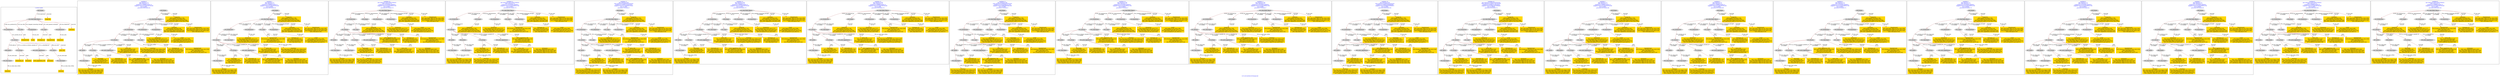 digraph n0 {
fontcolor="blue"
remincross="true"
label="s13-s-art-institute-of-chicago.xml"
subgraph cluster_0 {
label="1-correct model"
n2[style="filled",color="white",fillcolor="lightgray",label="E12_Production1"];
n3[style="filled",color="white",fillcolor="lightgray",label="E21_Person1"];
n4[style="filled",color="white",fillcolor="lightgray",label="E69_Death1"];
n5[style="filled",color="white",fillcolor="lightgray",label="E74_Group1"];
n6[style="filled",color="white",fillcolor="lightgray",label="E82_Actor_Appellation1"];
n7[style="filled",color="white",fillcolor="lightgray",label="E67_Birth1"];
n8[shape="plaintext",style="filled",fillcolor="gold",label="Artist_URI"];
n9[style="filled",color="white",fillcolor="lightgray",label="E22_Man-Made_Object1"];
n10[style="filled",color="white",fillcolor="lightgray",label="E35_Title1"];
n11[style="filled",color="white",fillcolor="lightgray",label="E8_Acquisition1"];
n12[style="filled",color="white",fillcolor="lightgray",label="E55_Type1"];
n13[style="filled",color="white",fillcolor="lightgray",label="E54_Dimension1"];
n14[shape="plaintext",style="filled",fillcolor="gold",label="Linktodata"];
n15[shape="plaintext",style="filled",fillcolor="gold",label="Titleofartwork"];
n16[style="filled",color="white",fillcolor="lightgray",label="E38_Image1"];
n17[shape="plaintext",style="filled",fillcolor="gold",label="ImageURL"];
n18[style="filled",color="white",fillcolor="lightgray",label="E52_Time-Span1"];
n19[shape="plaintext",style="filled",fillcolor="gold",label="birthYear"];
n20[style="filled",color="white",fillcolor="lightgray",label="E52_Time-Span2"];
n21[shape="plaintext",style="filled",fillcolor="gold",label="deathYear"];
n22[shape="plaintext",style="filled",fillcolor="gold",label="Dimensions"];
n23[shape="plaintext",style="filled",fillcolor="gold",label="Technique_uri"];
n24[shape="plaintext",style="filled",fillcolor="gold",label="Typeofartwork"];
n25[shape="plaintext",style="filled",fillcolor="gold",label="Nationality_uri"];
n26[shape="plaintext",style="filled",fillcolor="gold",label="Nationality"];
n27[shape="plaintext",style="filled",fillcolor="gold",label="Artist_Appellation_URI"];
n28[shape="plaintext",style="filled",fillcolor="gold",label="Artistname"];
n29[shape="plaintext",style="filled",fillcolor="gold",label="Credit"];
}
subgraph cluster_1 {
label="candidate 0\nlink coherence:1.0\nnode coherence:1.0\nconfidence:0.439669134560175\nmapping score:0.5275087591391059\ncost:24.99841\n-precision:0.88-recall:0.81"
n31[style="filled",color="white",fillcolor="lightgray",label="E12_Production1"];
n32[style="filled",color="white",fillcolor="lightgray",label="E21_Person1"];
n33[style="filled",color="white",fillcolor="lightgray",label="E52_Time-Span2"];
n34[style="filled",color="white",fillcolor="lightgray",label="E55_Type1"];
n35[style="filled",color="white",fillcolor="lightgray",label="E67_Birth1"];
n36[style="filled",color="white",fillcolor="lightgray",label="E74_Group1"];
n37[style="filled",color="white",fillcolor="lightgray",label="E82_Actor_Appellation1"];
n38[style="filled",color="white",fillcolor="lightgray",label="E22_Man-Made_Object1"];
n39[style="filled",color="white",fillcolor="lightgray",label="E54_Dimension1"];
n40[style="filled",color="white",fillcolor="lightgray",label="E8_Acquisition1"];
n41[style="filled",color="white",fillcolor="lightgray",label="E38_Image1"];
n42[style="filled",color="white",fillcolor="lightgray",label="E52_Time-Span1"];
n43[shape="plaintext",style="filled",fillcolor="gold",label="deathYear\n[E52_Time-Span,P82_at_some_time_within,0.354]\n[E52_Time-Span,P82b_end_of_the_end,0.332]\n[E52_Time-Span,P82a_begin_of_the_begin,0.255]\n[E33_Linguistic_Object,P3_has_note,0.059]"];
n44[shape="plaintext",style="filled",fillcolor="gold",label="Credit\n[E30_Right,P3_has_note,0.299]\n[E8_Acquisition,P3_has_note,0.272]\n[E22_Man-Made_Object,P3_has_note,0.229]\n[E34_Inscription,P3_has_note,0.2]"];
n45[shape="plaintext",style="filled",fillcolor="gold",label="Artist_Appellation_URI\n[E82_Actor_Appellation,classLink,0.544]\n[E21_Person,classLink,0.369]\n[E39_Actor,classLink,0.063]\n[E78_Collection,classLink,0.023]"];
n46[shape="plaintext",style="filled",fillcolor="gold",label="Nationality\n[E74_Group,label,0.48]\n[E74_Group,classLink,0.324]\n[E55_Type,label,0.123]\n[E21_Person,P3_has_note,0.073]"];
n47[shape="plaintext",style="filled",fillcolor="gold",label="Linktodata\n[E38_Image,classLink,0.46]\n[E78_Collection,classLink,0.289]\n[E22_Man-Made_Object,classLink,0.209]\n[E82_Actor_Appellation,classLink,0.042]"];
n48[shape="plaintext",style="filled",fillcolor="gold",label="Dimensions\n[E54_Dimension,P3_has_note,0.727]\n[E22_Man-Made_Object,P3_has_note,0.107]\n[E22_Man-Made_Object,classLink,0.084]\n[E34_Inscription,P3_has_note,0.083]"];
n49[shape="plaintext",style="filled",fillcolor="gold",label="birthYear\n[E52_Time-Span,P82a_begin_of_the_begin,0.496]\n[E52_Time-Span,P82_at_some_time_within,0.34]\n[E52_Time-Span,P82b_end_of_the_end,0.099]\n[E33_Linguistic_Object,P3_has_note,0.064]"];
n50[shape="plaintext",style="filled",fillcolor="gold",label="Artistname\n[E82_Actor_Appellation,label,0.465]\n[E22_Man-Made_Object,P3_has_note,0.196]\n[E33_Linguistic_Object,P3_has_note,0.18]\n[E73_Information_Object,P3_has_note,0.159]"];
n51[shape="plaintext",style="filled",fillcolor="gold",label="Artist_URI\n[E21_Person,classLink,0.319]\n[E39_Actor,classLink,0.296]\n[E82_Actor_Appellation,classLink,0.277]\n[E78_Collection,classLink,0.108]"];
n52[shape="plaintext",style="filled",fillcolor="gold",label="Titleofartwork\n[E22_Man-Made_Object,P3_has_note,0.295]\n[E73_Information_Object,P3_has_note,0.252]\n[E33_Linguistic_Object,P3_has_note,0.236]\n[E35_Title,label,0.218]"];
n53[shape="plaintext",style="filled",fillcolor="gold",label="Technique_uri\n[E55_Type,classLink,0.401]\n[E57_Material,classLink,0.342]\n[E74_Group,classLink,0.213]\n[E55_Type,label,0.044]"];
n54[shape="plaintext",style="filled",fillcolor="gold",label="Typeofartwork\n[E29_Design_or_Procedure,P3_has_note,0.364]\n[E55_Type,label,0.341]\n[E57_Material,label,0.151]\n[E12_Production,P3_has_note,0.144]"];
n55[shape="plaintext",style="filled",fillcolor="gold",label="Nationality_uri\n[E74_Group,classLink,0.703]\n[E55_Type,classLink,0.175]\n[E57_Material,classLink,0.079]\n[E55_Type,label,0.043]"];
n56[shape="plaintext",style="filled",fillcolor="gold",label="ImageURL\n[E38_Image,classLink,0.706]\n[E78_Collection,classLink,0.182]\n[E22_Man-Made_Object,classLink,0.086]\n[E73_Information_Object,P3_has_note,0.026]"];
}
subgraph cluster_2 {
label="candidate 1\nlink coherence:1.0\nnode coherence:1.0\nconfidence:0.439669134560175\nmapping score:0.5275087591391059\ncost:24.99846\n-precision:0.88-recall:0.81"
n58[style="filled",color="white",fillcolor="lightgray",label="E12_Production1"];
n59[style="filled",color="white",fillcolor="lightgray",label="E21_Person1"];
n60[style="filled",color="white",fillcolor="lightgray",label="E52_Time-Span2"];
n61[style="filled",color="white",fillcolor="lightgray",label="E67_Birth1"];
n62[style="filled",color="white",fillcolor="lightgray",label="E74_Group1"];
n63[style="filled",color="white",fillcolor="lightgray",label="E82_Actor_Appellation1"];
n64[style="filled",color="white",fillcolor="lightgray",label="E22_Man-Made_Object1"];
n65[style="filled",color="white",fillcolor="lightgray",label="E54_Dimension1"];
n66[style="filled",color="white",fillcolor="lightgray",label="E55_Type2"];
n67[style="filled",color="white",fillcolor="lightgray",label="E8_Acquisition1"];
n68[style="filled",color="white",fillcolor="lightgray",label="E38_Image1"];
n69[style="filled",color="white",fillcolor="lightgray",label="E52_Time-Span1"];
n70[shape="plaintext",style="filled",fillcolor="gold",label="deathYear\n[E52_Time-Span,P82_at_some_time_within,0.354]\n[E52_Time-Span,P82b_end_of_the_end,0.332]\n[E52_Time-Span,P82a_begin_of_the_begin,0.255]\n[E33_Linguistic_Object,P3_has_note,0.059]"];
n71[shape="plaintext",style="filled",fillcolor="gold",label="Credit\n[E30_Right,P3_has_note,0.299]\n[E8_Acquisition,P3_has_note,0.272]\n[E22_Man-Made_Object,P3_has_note,0.229]\n[E34_Inscription,P3_has_note,0.2]"];
n72[shape="plaintext",style="filled",fillcolor="gold",label="Artist_Appellation_URI\n[E82_Actor_Appellation,classLink,0.544]\n[E21_Person,classLink,0.369]\n[E39_Actor,classLink,0.063]\n[E78_Collection,classLink,0.023]"];
n73[shape="plaintext",style="filled",fillcolor="gold",label="Typeofartwork\n[E29_Design_or_Procedure,P3_has_note,0.364]\n[E55_Type,label,0.341]\n[E57_Material,label,0.151]\n[E12_Production,P3_has_note,0.144]"];
n74[shape="plaintext",style="filled",fillcolor="gold",label="Nationality\n[E74_Group,label,0.48]\n[E74_Group,classLink,0.324]\n[E55_Type,label,0.123]\n[E21_Person,P3_has_note,0.073]"];
n75[shape="plaintext",style="filled",fillcolor="gold",label="Linktodata\n[E38_Image,classLink,0.46]\n[E78_Collection,classLink,0.289]\n[E22_Man-Made_Object,classLink,0.209]\n[E82_Actor_Appellation,classLink,0.042]"];
n76[shape="plaintext",style="filled",fillcolor="gold",label="Dimensions\n[E54_Dimension,P3_has_note,0.727]\n[E22_Man-Made_Object,P3_has_note,0.107]\n[E22_Man-Made_Object,classLink,0.084]\n[E34_Inscription,P3_has_note,0.083]"];
n77[shape="plaintext",style="filled",fillcolor="gold",label="birthYear\n[E52_Time-Span,P82a_begin_of_the_begin,0.496]\n[E52_Time-Span,P82_at_some_time_within,0.34]\n[E52_Time-Span,P82b_end_of_the_end,0.099]\n[E33_Linguistic_Object,P3_has_note,0.064]"];
n78[shape="plaintext",style="filled",fillcolor="gold",label="Artistname\n[E82_Actor_Appellation,label,0.465]\n[E22_Man-Made_Object,P3_has_note,0.196]\n[E33_Linguistic_Object,P3_has_note,0.18]\n[E73_Information_Object,P3_has_note,0.159]"];
n79[shape="plaintext",style="filled",fillcolor="gold",label="Artist_URI\n[E21_Person,classLink,0.319]\n[E39_Actor,classLink,0.296]\n[E82_Actor_Appellation,classLink,0.277]\n[E78_Collection,classLink,0.108]"];
n80[shape="plaintext",style="filled",fillcolor="gold",label="Titleofartwork\n[E22_Man-Made_Object,P3_has_note,0.295]\n[E73_Information_Object,P3_has_note,0.252]\n[E33_Linguistic_Object,P3_has_note,0.236]\n[E35_Title,label,0.218]"];
n81[shape="plaintext",style="filled",fillcolor="gold",label="Technique_uri\n[E55_Type,classLink,0.401]\n[E57_Material,classLink,0.342]\n[E74_Group,classLink,0.213]\n[E55_Type,label,0.044]"];
n82[shape="plaintext",style="filled",fillcolor="gold",label="Nationality_uri\n[E74_Group,classLink,0.703]\n[E55_Type,classLink,0.175]\n[E57_Material,classLink,0.079]\n[E55_Type,label,0.043]"];
n83[shape="plaintext",style="filled",fillcolor="gold",label="ImageURL\n[E38_Image,classLink,0.706]\n[E78_Collection,classLink,0.182]\n[E22_Man-Made_Object,classLink,0.086]\n[E73_Information_Object,P3_has_note,0.026]"];
}
subgraph cluster_3 {
label="candidate 10\nlink coherence:0.9615384615384616\nnode coherence:1.0\nconfidence:0.42419336216668624\nmapping score:0.5223501683412763\ncost:25.99847\n-precision:0.81-recall:0.78"
n85[style="filled",color="white",fillcolor="lightgray",label="E12_Production1"];
n86[style="filled",color="white",fillcolor="lightgray",label="E21_Person1"];
n87[style="filled",color="white",fillcolor="lightgray",label="E55_Type1"];
n88[style="filled",color="white",fillcolor="lightgray",label="E67_Birth1"];
n89[style="filled",color="white",fillcolor="lightgray",label="E69_Death1"];
n90[style="filled",color="white",fillcolor="lightgray",label="E74_Group1"];
n91[style="filled",color="white",fillcolor="lightgray",label="E82_Actor_Appellation1"];
n92[style="filled",color="white",fillcolor="lightgray",label="E22_Man-Made_Object1"];
n93[style="filled",color="white",fillcolor="lightgray",label="E38_Image1"];
n94[style="filled",color="white",fillcolor="lightgray",label="E54_Dimension1"];
n95[style="filled",color="white",fillcolor="lightgray",label="E8_Acquisition1"];
n96[style="filled",color="white",fillcolor="lightgray",label="E52_Time-Span1"];
n97[style="filled",color="white",fillcolor="lightgray",label="E52_Time-Span3"];
n98[shape="plaintext",style="filled",fillcolor="gold",label="Credit\n[E30_Right,P3_has_note,0.299]\n[E8_Acquisition,P3_has_note,0.272]\n[E22_Man-Made_Object,P3_has_note,0.229]\n[E34_Inscription,P3_has_note,0.2]"];
n99[shape="plaintext",style="filled",fillcolor="gold",label="Artist_URI\n[E21_Person,classLink,0.319]\n[E39_Actor,classLink,0.296]\n[E82_Actor_Appellation,classLink,0.277]\n[E78_Collection,classLink,0.108]"];
n100[shape="plaintext",style="filled",fillcolor="gold",label="Nationality\n[E74_Group,label,0.48]\n[E74_Group,classLink,0.324]\n[E55_Type,label,0.123]\n[E21_Person,P3_has_note,0.073]"];
n101[shape="plaintext",style="filled",fillcolor="gold",label="Linktodata\n[E38_Image,classLink,0.46]\n[E78_Collection,classLink,0.289]\n[E22_Man-Made_Object,classLink,0.209]\n[E82_Actor_Appellation,classLink,0.042]"];
n102[shape="plaintext",style="filled",fillcolor="gold",label="Dimensions\n[E54_Dimension,P3_has_note,0.727]\n[E22_Man-Made_Object,P3_has_note,0.107]\n[E22_Man-Made_Object,classLink,0.084]\n[E34_Inscription,P3_has_note,0.083]"];
n103[shape="plaintext",style="filled",fillcolor="gold",label="birthYear\n[E52_Time-Span,P82a_begin_of_the_begin,0.496]\n[E52_Time-Span,P82_at_some_time_within,0.34]\n[E52_Time-Span,P82b_end_of_the_end,0.099]\n[E33_Linguistic_Object,P3_has_note,0.064]"];
n104[shape="plaintext",style="filled",fillcolor="gold",label="Artistname\n[E82_Actor_Appellation,label,0.465]\n[E22_Man-Made_Object,P3_has_note,0.196]\n[E33_Linguistic_Object,P3_has_note,0.18]\n[E73_Information_Object,P3_has_note,0.159]"];
n105[shape="plaintext",style="filled",fillcolor="gold",label="Artist_Appellation_URI\n[E82_Actor_Appellation,classLink,0.544]\n[E21_Person,classLink,0.369]\n[E39_Actor,classLink,0.063]\n[E78_Collection,classLink,0.023]"];
n106[shape="plaintext",style="filled",fillcolor="gold",label="Titleofartwork\n[E22_Man-Made_Object,P3_has_note,0.295]\n[E73_Information_Object,P3_has_note,0.252]\n[E33_Linguistic_Object,P3_has_note,0.236]\n[E35_Title,label,0.218]"];
n107[shape="plaintext",style="filled",fillcolor="gold",label="Technique_uri\n[E55_Type,classLink,0.401]\n[E57_Material,classLink,0.342]\n[E74_Group,classLink,0.213]\n[E55_Type,label,0.044]"];
n108[shape="plaintext",style="filled",fillcolor="gold",label="Typeofartwork\n[E29_Design_or_Procedure,P3_has_note,0.364]\n[E55_Type,label,0.341]\n[E57_Material,label,0.151]\n[E12_Production,P3_has_note,0.144]"];
n109[shape="plaintext",style="filled",fillcolor="gold",label="Nationality_uri\n[E74_Group,classLink,0.703]\n[E55_Type,classLink,0.175]\n[E57_Material,classLink,0.079]\n[E55_Type,label,0.043]"];
n110[shape="plaintext",style="filled",fillcolor="gold",label="deathYear\n[E52_Time-Span,P82_at_some_time_within,0.354]\n[E52_Time-Span,P82b_end_of_the_end,0.332]\n[E52_Time-Span,P82a_begin_of_the_begin,0.255]\n[E33_Linguistic_Object,P3_has_note,0.059]"];
n111[shape="plaintext",style="filled",fillcolor="gold",label="ImageURL\n[E38_Image,classLink,0.706]\n[E78_Collection,classLink,0.182]\n[E22_Man-Made_Object,classLink,0.086]\n[E73_Information_Object,P3_has_note,0.026]"];
}
subgraph cluster_4 {
label="candidate 11\nlink coherence:0.9615384615384616\nnode coherence:1.0\nconfidence:0.42419336216668624\nmapping score:0.5223501683412763\ncost:25.99852\n-precision:0.81-recall:0.78"
n113[style="filled",color="white",fillcolor="lightgray",label="E12_Production1"];
n114[style="filled",color="white",fillcolor="lightgray",label="E21_Person1"];
n115[style="filled",color="white",fillcolor="lightgray",label="E67_Birth1"];
n116[style="filled",color="white",fillcolor="lightgray",label="E69_Death1"];
n117[style="filled",color="white",fillcolor="lightgray",label="E74_Group1"];
n118[style="filled",color="white",fillcolor="lightgray",label="E82_Actor_Appellation1"];
n119[style="filled",color="white",fillcolor="lightgray",label="E22_Man-Made_Object1"];
n120[style="filled",color="white",fillcolor="lightgray",label="E38_Image1"];
n121[style="filled",color="white",fillcolor="lightgray",label="E54_Dimension1"];
n122[style="filled",color="white",fillcolor="lightgray",label="E55_Type2"];
n123[style="filled",color="white",fillcolor="lightgray",label="E8_Acquisition1"];
n124[style="filled",color="white",fillcolor="lightgray",label="E52_Time-Span1"];
n125[style="filled",color="white",fillcolor="lightgray",label="E52_Time-Span3"];
n126[shape="plaintext",style="filled",fillcolor="gold",label="Credit\n[E30_Right,P3_has_note,0.299]\n[E8_Acquisition,P3_has_note,0.272]\n[E22_Man-Made_Object,P3_has_note,0.229]\n[E34_Inscription,P3_has_note,0.2]"];
n127[shape="plaintext",style="filled",fillcolor="gold",label="Artist_URI\n[E21_Person,classLink,0.319]\n[E39_Actor,classLink,0.296]\n[E82_Actor_Appellation,classLink,0.277]\n[E78_Collection,classLink,0.108]"];
n128[shape="plaintext",style="filled",fillcolor="gold",label="Typeofartwork\n[E29_Design_or_Procedure,P3_has_note,0.364]\n[E55_Type,label,0.341]\n[E57_Material,label,0.151]\n[E12_Production,P3_has_note,0.144]"];
n129[shape="plaintext",style="filled",fillcolor="gold",label="Nationality\n[E74_Group,label,0.48]\n[E74_Group,classLink,0.324]\n[E55_Type,label,0.123]\n[E21_Person,P3_has_note,0.073]"];
n130[shape="plaintext",style="filled",fillcolor="gold",label="Linktodata\n[E38_Image,classLink,0.46]\n[E78_Collection,classLink,0.289]\n[E22_Man-Made_Object,classLink,0.209]\n[E82_Actor_Appellation,classLink,0.042]"];
n131[shape="plaintext",style="filled",fillcolor="gold",label="Dimensions\n[E54_Dimension,P3_has_note,0.727]\n[E22_Man-Made_Object,P3_has_note,0.107]\n[E22_Man-Made_Object,classLink,0.084]\n[E34_Inscription,P3_has_note,0.083]"];
n132[shape="plaintext",style="filled",fillcolor="gold",label="birthYear\n[E52_Time-Span,P82a_begin_of_the_begin,0.496]\n[E52_Time-Span,P82_at_some_time_within,0.34]\n[E52_Time-Span,P82b_end_of_the_end,0.099]\n[E33_Linguistic_Object,P3_has_note,0.064]"];
n133[shape="plaintext",style="filled",fillcolor="gold",label="Artistname\n[E82_Actor_Appellation,label,0.465]\n[E22_Man-Made_Object,P3_has_note,0.196]\n[E33_Linguistic_Object,P3_has_note,0.18]\n[E73_Information_Object,P3_has_note,0.159]"];
n134[shape="plaintext",style="filled",fillcolor="gold",label="Artist_Appellation_URI\n[E82_Actor_Appellation,classLink,0.544]\n[E21_Person,classLink,0.369]\n[E39_Actor,classLink,0.063]\n[E78_Collection,classLink,0.023]"];
n135[shape="plaintext",style="filled",fillcolor="gold",label="Titleofartwork\n[E22_Man-Made_Object,P3_has_note,0.295]\n[E73_Information_Object,P3_has_note,0.252]\n[E33_Linguistic_Object,P3_has_note,0.236]\n[E35_Title,label,0.218]"];
n136[shape="plaintext",style="filled",fillcolor="gold",label="Technique_uri\n[E55_Type,classLink,0.401]\n[E57_Material,classLink,0.342]\n[E74_Group,classLink,0.213]\n[E55_Type,label,0.044]"];
n137[shape="plaintext",style="filled",fillcolor="gold",label="Nationality_uri\n[E74_Group,classLink,0.703]\n[E55_Type,classLink,0.175]\n[E57_Material,classLink,0.079]\n[E55_Type,label,0.043]"];
n138[shape="plaintext",style="filled",fillcolor="gold",label="deathYear\n[E52_Time-Span,P82_at_some_time_within,0.354]\n[E52_Time-Span,P82b_end_of_the_end,0.332]\n[E52_Time-Span,P82a_begin_of_the_begin,0.255]\n[E33_Linguistic_Object,P3_has_note,0.059]"];
n139[shape="plaintext",style="filled",fillcolor="gold",label="ImageURL\n[E38_Image,classLink,0.706]\n[E78_Collection,classLink,0.182]\n[E22_Man-Made_Object,classLink,0.086]\n[E73_Information_Object,P3_has_note,0.026]"];
}
subgraph cluster_5 {
label="candidate 12\nlink coherence:0.96\nnode coherence:0.9583333333333334\nconfidence:0.45086223709329426\nmapping score:0.5173509044279235\ncost:123.9985\n-precision:0.76-recall:0.7"
n141[style="filled",color="white",fillcolor="lightgray",label="E12_Production1"];
n142[style="filled",color="white",fillcolor="lightgray",label="E21_Person1"];
n143[style="filled",color="white",fillcolor="lightgray",label="E55_Type1"];
n144[style="filled",color="white",fillcolor="lightgray",label="E67_Birth1"];
n145[style="filled",color="white",fillcolor="lightgray",label="E74_Group1"];
n146[style="filled",color="white",fillcolor="lightgray",label="E82_Actor_Appellation1"];
n147[style="filled",color="white",fillcolor="lightgray",label="E22_Man-Made_Object1"];
n148[style="filled",color="white",fillcolor="lightgray",label="E54_Dimension1"];
n149[style="filled",color="white",fillcolor="lightgray",label="E55_Type2"];
n150[style="filled",color="white",fillcolor="lightgray",label="E8_Acquisition1"];
n151[style="filled",color="white",fillcolor="lightgray",label="E38_Image1"];
n152[style="filled",color="white",fillcolor="lightgray",label="E52_Time-Span1"];
n153[shape="plaintext",style="filled",fillcolor="gold",label="Credit\n[E30_Right,P3_has_note,0.299]\n[E8_Acquisition,P3_has_note,0.272]\n[E22_Man-Made_Object,P3_has_note,0.229]\n[E34_Inscription,P3_has_note,0.2]"];
n154[shape="plaintext",style="filled",fillcolor="gold",label="Artist_Appellation_URI\n[E82_Actor_Appellation,classLink,0.544]\n[E21_Person,classLink,0.369]\n[E39_Actor,classLink,0.063]\n[E78_Collection,classLink,0.023]"];
n155[shape="plaintext",style="filled",fillcolor="gold",label="Typeofartwork\n[E29_Design_or_Procedure,P3_has_note,0.364]\n[E55_Type,label,0.341]\n[E57_Material,label,0.151]\n[E12_Production,P3_has_note,0.144]"];
n156[shape="plaintext",style="filled",fillcolor="gold",label="Nationality\n[E74_Group,label,0.48]\n[E74_Group,classLink,0.324]\n[E55_Type,label,0.123]\n[E21_Person,P3_has_note,0.073]"];
n157[shape="plaintext",style="filled",fillcolor="gold",label="Linktodata\n[E38_Image,classLink,0.46]\n[E78_Collection,classLink,0.289]\n[E22_Man-Made_Object,classLink,0.209]\n[E82_Actor_Appellation,classLink,0.042]"];
n158[shape="plaintext",style="filled",fillcolor="gold",label="Dimensions\n[E54_Dimension,P3_has_note,0.727]\n[E22_Man-Made_Object,P3_has_note,0.107]\n[E22_Man-Made_Object,classLink,0.084]\n[E34_Inscription,P3_has_note,0.083]"];
n159[shape="plaintext",style="filled",fillcolor="gold",label="deathYear\n[E52_Time-Span,P82_at_some_time_within,0.354]\n[E52_Time-Span,P82b_end_of_the_end,0.332]\n[E52_Time-Span,P82a_begin_of_the_begin,0.255]\n[E33_Linguistic_Object,P3_has_note,0.059]"];
n160[shape="plaintext",style="filled",fillcolor="gold",label="Artistname\n[E82_Actor_Appellation,label,0.465]\n[E22_Man-Made_Object,P3_has_note,0.196]\n[E33_Linguistic_Object,P3_has_note,0.18]\n[E73_Information_Object,P3_has_note,0.159]"];
n161[shape="plaintext",style="filled",fillcolor="gold",label="Artist_URI\n[E21_Person,classLink,0.319]\n[E39_Actor,classLink,0.296]\n[E82_Actor_Appellation,classLink,0.277]\n[E78_Collection,classLink,0.108]"];
n162[shape="plaintext",style="filled",fillcolor="gold",label="Titleofartwork\n[E22_Man-Made_Object,P3_has_note,0.295]\n[E73_Information_Object,P3_has_note,0.252]\n[E33_Linguistic_Object,P3_has_note,0.236]\n[E35_Title,label,0.218]"];
n163[shape="plaintext",style="filled",fillcolor="gold",label="Technique_uri\n[E55_Type,classLink,0.401]\n[E57_Material,classLink,0.342]\n[E74_Group,classLink,0.213]\n[E55_Type,label,0.044]"];
n164[shape="plaintext",style="filled",fillcolor="gold",label="Nationality_uri\n[E74_Group,classLink,0.703]\n[E55_Type,classLink,0.175]\n[E57_Material,classLink,0.079]\n[E55_Type,label,0.043]"];
n165[shape="plaintext",style="filled",fillcolor="gold",label="ImageURL\n[E38_Image,classLink,0.706]\n[E78_Collection,classLink,0.182]\n[E22_Man-Made_Object,classLink,0.086]\n[E73_Information_Object,P3_has_note,0.026]"];
n166[shape="plaintext",style="filled",fillcolor="gold",label="birthYear\n[E52_Time-Span,P82a_begin_of_the_begin,0.496]\n[E52_Time-Span,P82_at_some_time_within,0.34]\n[E52_Time-Span,P82b_end_of_the_end,0.099]\n[E33_Linguistic_Object,P3_has_note,0.064]"];
}
subgraph cluster_6 {
label="candidate 13\nlink coherence:0.96\nnode coherence:1.0\nconfidence:0.439669134560175\nmapping score:0.5275087591391059\ncost:24.99855\n-precision:0.84-recall:0.78"
n168[style="filled",color="white",fillcolor="lightgray",label="E12_Production1"];
n169[style="filled",color="white",fillcolor="lightgray",label="E21_Person1"];
n170[style="filled",color="white",fillcolor="lightgray",label="E52_Time-Span2"];
n171[style="filled",color="white",fillcolor="lightgray",label="E55_Type1"];
n172[style="filled",color="white",fillcolor="lightgray",label="E67_Birth1"];
n173[style="filled",color="white",fillcolor="lightgray",label="E74_Group1"];
n174[style="filled",color="white",fillcolor="lightgray",label="E82_Actor_Appellation1"];
n175[style="filled",color="white",fillcolor="lightgray",label="E22_Man-Made_Object1"];
n176[style="filled",color="white",fillcolor="lightgray",label="E38_Image1"];
n177[style="filled",color="white",fillcolor="lightgray",label="E54_Dimension1"];
n178[style="filled",color="white",fillcolor="lightgray",label="E8_Acquisition1"];
n179[style="filled",color="white",fillcolor="lightgray",label="E52_Time-Span1"];
n180[shape="plaintext",style="filled",fillcolor="gold",label="deathYear\n[E52_Time-Span,P82_at_some_time_within,0.354]\n[E52_Time-Span,P82b_end_of_the_end,0.332]\n[E52_Time-Span,P82a_begin_of_the_begin,0.255]\n[E33_Linguistic_Object,P3_has_note,0.059]"];
n181[shape="plaintext",style="filled",fillcolor="gold",label="Credit\n[E30_Right,P3_has_note,0.299]\n[E8_Acquisition,P3_has_note,0.272]\n[E22_Man-Made_Object,P3_has_note,0.229]\n[E34_Inscription,P3_has_note,0.2]"];
n182[shape="plaintext",style="filled",fillcolor="gold",label="Artist_Appellation_URI\n[E82_Actor_Appellation,classLink,0.544]\n[E21_Person,classLink,0.369]\n[E39_Actor,classLink,0.063]\n[E78_Collection,classLink,0.023]"];
n183[shape="plaintext",style="filled",fillcolor="gold",label="Nationality\n[E74_Group,label,0.48]\n[E74_Group,classLink,0.324]\n[E55_Type,label,0.123]\n[E21_Person,P3_has_note,0.073]"];
n184[shape="plaintext",style="filled",fillcolor="gold",label="Linktodata\n[E38_Image,classLink,0.46]\n[E78_Collection,classLink,0.289]\n[E22_Man-Made_Object,classLink,0.209]\n[E82_Actor_Appellation,classLink,0.042]"];
n185[shape="plaintext",style="filled",fillcolor="gold",label="Dimensions\n[E54_Dimension,P3_has_note,0.727]\n[E22_Man-Made_Object,P3_has_note,0.107]\n[E22_Man-Made_Object,classLink,0.084]\n[E34_Inscription,P3_has_note,0.083]"];
n186[shape="plaintext",style="filled",fillcolor="gold",label="birthYear\n[E52_Time-Span,P82a_begin_of_the_begin,0.496]\n[E52_Time-Span,P82_at_some_time_within,0.34]\n[E52_Time-Span,P82b_end_of_the_end,0.099]\n[E33_Linguistic_Object,P3_has_note,0.064]"];
n187[shape="plaintext",style="filled",fillcolor="gold",label="Artistname\n[E82_Actor_Appellation,label,0.465]\n[E22_Man-Made_Object,P3_has_note,0.196]\n[E33_Linguistic_Object,P3_has_note,0.18]\n[E73_Information_Object,P3_has_note,0.159]"];
n188[shape="plaintext",style="filled",fillcolor="gold",label="Artist_URI\n[E21_Person,classLink,0.319]\n[E39_Actor,classLink,0.296]\n[E82_Actor_Appellation,classLink,0.277]\n[E78_Collection,classLink,0.108]"];
n189[shape="plaintext",style="filled",fillcolor="gold",label="Titleofartwork\n[E22_Man-Made_Object,P3_has_note,0.295]\n[E73_Information_Object,P3_has_note,0.252]\n[E33_Linguistic_Object,P3_has_note,0.236]\n[E35_Title,label,0.218]"];
n190[shape="plaintext",style="filled",fillcolor="gold",label="Technique_uri\n[E55_Type,classLink,0.401]\n[E57_Material,classLink,0.342]\n[E74_Group,classLink,0.213]\n[E55_Type,label,0.044]"];
n191[shape="plaintext",style="filled",fillcolor="gold",label="Typeofartwork\n[E29_Design_or_Procedure,P3_has_note,0.364]\n[E55_Type,label,0.341]\n[E57_Material,label,0.151]\n[E12_Production,P3_has_note,0.144]"];
n192[shape="plaintext",style="filled",fillcolor="gold",label="Nationality_uri\n[E74_Group,classLink,0.703]\n[E55_Type,classLink,0.175]\n[E57_Material,classLink,0.079]\n[E55_Type,label,0.043]"];
n193[shape="plaintext",style="filled",fillcolor="gold",label="ImageURL\n[E38_Image,classLink,0.706]\n[E78_Collection,classLink,0.182]\n[E22_Man-Made_Object,classLink,0.086]\n[E73_Information_Object,P3_has_note,0.026]"];
}
subgraph cluster_7 {
label="candidate 14\nlink coherence:0.96\nnode coherence:1.0\nconfidence:0.439669134560175\nmapping score:0.5275087591391059\ncost:24.9986\n-precision:0.84-recall:0.78"
n195[style="filled",color="white",fillcolor="lightgray",label="E12_Production1"];
n196[style="filled",color="white",fillcolor="lightgray",label="E21_Person1"];
n197[style="filled",color="white",fillcolor="lightgray",label="E52_Time-Span2"];
n198[style="filled",color="white",fillcolor="lightgray",label="E67_Birth1"];
n199[style="filled",color="white",fillcolor="lightgray",label="E74_Group1"];
n200[style="filled",color="white",fillcolor="lightgray",label="E82_Actor_Appellation1"];
n201[style="filled",color="white",fillcolor="lightgray",label="E22_Man-Made_Object1"];
n202[style="filled",color="white",fillcolor="lightgray",label="E38_Image1"];
n203[style="filled",color="white",fillcolor="lightgray",label="E54_Dimension1"];
n204[style="filled",color="white",fillcolor="lightgray",label="E55_Type2"];
n205[style="filled",color="white",fillcolor="lightgray",label="E8_Acquisition1"];
n206[style="filled",color="white",fillcolor="lightgray",label="E52_Time-Span1"];
n207[shape="plaintext",style="filled",fillcolor="gold",label="deathYear\n[E52_Time-Span,P82_at_some_time_within,0.354]\n[E52_Time-Span,P82b_end_of_the_end,0.332]\n[E52_Time-Span,P82a_begin_of_the_begin,0.255]\n[E33_Linguistic_Object,P3_has_note,0.059]"];
n208[shape="plaintext",style="filled",fillcolor="gold",label="Credit\n[E30_Right,P3_has_note,0.299]\n[E8_Acquisition,P3_has_note,0.272]\n[E22_Man-Made_Object,P3_has_note,0.229]\n[E34_Inscription,P3_has_note,0.2]"];
n209[shape="plaintext",style="filled",fillcolor="gold",label="Artist_Appellation_URI\n[E82_Actor_Appellation,classLink,0.544]\n[E21_Person,classLink,0.369]\n[E39_Actor,classLink,0.063]\n[E78_Collection,classLink,0.023]"];
n210[shape="plaintext",style="filled",fillcolor="gold",label="Typeofartwork\n[E29_Design_or_Procedure,P3_has_note,0.364]\n[E55_Type,label,0.341]\n[E57_Material,label,0.151]\n[E12_Production,P3_has_note,0.144]"];
n211[shape="plaintext",style="filled",fillcolor="gold",label="Nationality\n[E74_Group,label,0.48]\n[E74_Group,classLink,0.324]\n[E55_Type,label,0.123]\n[E21_Person,P3_has_note,0.073]"];
n212[shape="plaintext",style="filled",fillcolor="gold",label="Linktodata\n[E38_Image,classLink,0.46]\n[E78_Collection,classLink,0.289]\n[E22_Man-Made_Object,classLink,0.209]\n[E82_Actor_Appellation,classLink,0.042]"];
n213[shape="plaintext",style="filled",fillcolor="gold",label="Dimensions\n[E54_Dimension,P3_has_note,0.727]\n[E22_Man-Made_Object,P3_has_note,0.107]\n[E22_Man-Made_Object,classLink,0.084]\n[E34_Inscription,P3_has_note,0.083]"];
n214[shape="plaintext",style="filled",fillcolor="gold",label="birthYear\n[E52_Time-Span,P82a_begin_of_the_begin,0.496]\n[E52_Time-Span,P82_at_some_time_within,0.34]\n[E52_Time-Span,P82b_end_of_the_end,0.099]\n[E33_Linguistic_Object,P3_has_note,0.064]"];
n215[shape="plaintext",style="filled",fillcolor="gold",label="Artistname\n[E82_Actor_Appellation,label,0.465]\n[E22_Man-Made_Object,P3_has_note,0.196]\n[E33_Linguistic_Object,P3_has_note,0.18]\n[E73_Information_Object,P3_has_note,0.159]"];
n216[shape="plaintext",style="filled",fillcolor="gold",label="Artist_URI\n[E21_Person,classLink,0.319]\n[E39_Actor,classLink,0.296]\n[E82_Actor_Appellation,classLink,0.277]\n[E78_Collection,classLink,0.108]"];
n217[shape="plaintext",style="filled",fillcolor="gold",label="Titleofartwork\n[E22_Man-Made_Object,P3_has_note,0.295]\n[E73_Information_Object,P3_has_note,0.252]\n[E33_Linguistic_Object,P3_has_note,0.236]\n[E35_Title,label,0.218]"];
n218[shape="plaintext",style="filled",fillcolor="gold",label="Technique_uri\n[E55_Type,classLink,0.401]\n[E57_Material,classLink,0.342]\n[E74_Group,classLink,0.213]\n[E55_Type,label,0.044]"];
n219[shape="plaintext",style="filled",fillcolor="gold",label="Nationality_uri\n[E74_Group,classLink,0.703]\n[E55_Type,classLink,0.175]\n[E57_Material,classLink,0.079]\n[E55_Type,label,0.043]"];
n220[shape="plaintext",style="filled",fillcolor="gold",label="ImageURL\n[E38_Image,classLink,0.706]\n[E78_Collection,classLink,0.182]\n[E22_Man-Made_Object,classLink,0.086]\n[E73_Information_Object,P3_has_note,0.026]"];
}
subgraph cluster_8 {
label="candidate 15\nlink coherence:0.96\nnode coherence:0.9583333333333334\nconfidence:0.42534360607417454\nmapping score:0.5088446940882169\ncost:123.9985\n-precision:0.76-recall:0.7"
n222[style="filled",color="white",fillcolor="lightgray",label="E12_Production1"];
n223[style="filled",color="white",fillcolor="lightgray",label="E21_Person1"];
n224[style="filled",color="white",fillcolor="lightgray",label="E55_Type1"];
n225[style="filled",color="white",fillcolor="lightgray",label="E67_Birth1"];
n226[style="filled",color="white",fillcolor="lightgray",label="E74_Group1"];
n227[style="filled",color="white",fillcolor="lightgray",label="E82_Actor_Appellation1"];
n228[style="filled",color="white",fillcolor="lightgray",label="E22_Man-Made_Object1"];
n229[style="filled",color="white",fillcolor="lightgray",label="E54_Dimension1"];
n230[style="filled",color="white",fillcolor="lightgray",label="E55_Type2"];
n231[style="filled",color="white",fillcolor="lightgray",label="E8_Acquisition1"];
n232[style="filled",color="white",fillcolor="lightgray",label="E38_Image1"];
n233[style="filled",color="white",fillcolor="lightgray",label="E52_Time-Span1"];
n234[shape="plaintext",style="filled",fillcolor="gold",label="Credit\n[E30_Right,P3_has_note,0.299]\n[E8_Acquisition,P3_has_note,0.272]\n[E22_Man-Made_Object,P3_has_note,0.229]\n[E34_Inscription,P3_has_note,0.2]"];
n235[shape="plaintext",style="filled",fillcolor="gold",label="Artist_Appellation_URI\n[E82_Actor_Appellation,classLink,0.544]\n[E21_Person,classLink,0.369]\n[E39_Actor,classLink,0.063]\n[E78_Collection,classLink,0.023]"];
n236[shape="plaintext",style="filled",fillcolor="gold",label="Nationality\n[E74_Group,label,0.48]\n[E74_Group,classLink,0.324]\n[E55_Type,label,0.123]\n[E21_Person,P3_has_note,0.073]"];
n237[shape="plaintext",style="filled",fillcolor="gold",label="Linktodata\n[E38_Image,classLink,0.46]\n[E78_Collection,classLink,0.289]\n[E22_Man-Made_Object,classLink,0.209]\n[E82_Actor_Appellation,classLink,0.042]"];
n238[shape="plaintext",style="filled",fillcolor="gold",label="Dimensions\n[E54_Dimension,P3_has_note,0.727]\n[E22_Man-Made_Object,P3_has_note,0.107]\n[E22_Man-Made_Object,classLink,0.084]\n[E34_Inscription,P3_has_note,0.083]"];
n239[shape="plaintext",style="filled",fillcolor="gold",label="deathYear\n[E52_Time-Span,P82_at_some_time_within,0.354]\n[E52_Time-Span,P82b_end_of_the_end,0.332]\n[E52_Time-Span,P82a_begin_of_the_begin,0.255]\n[E33_Linguistic_Object,P3_has_note,0.059]"];
n240[shape="plaintext",style="filled",fillcolor="gold",label="Artistname\n[E82_Actor_Appellation,label,0.465]\n[E22_Man-Made_Object,P3_has_note,0.196]\n[E33_Linguistic_Object,P3_has_note,0.18]\n[E73_Information_Object,P3_has_note,0.159]"];
n241[shape="plaintext",style="filled",fillcolor="gold",label="Artist_URI\n[E21_Person,classLink,0.319]\n[E39_Actor,classLink,0.296]\n[E82_Actor_Appellation,classLink,0.277]\n[E78_Collection,classLink,0.108]"];
n242[shape="plaintext",style="filled",fillcolor="gold",label="Titleofartwork\n[E22_Man-Made_Object,P3_has_note,0.295]\n[E73_Information_Object,P3_has_note,0.252]\n[E33_Linguistic_Object,P3_has_note,0.236]\n[E35_Title,label,0.218]"];
n243[shape="plaintext",style="filled",fillcolor="gold",label="Technique_uri\n[E55_Type,classLink,0.401]\n[E57_Material,classLink,0.342]\n[E74_Group,classLink,0.213]\n[E55_Type,label,0.044]"];
n244[shape="plaintext",style="filled",fillcolor="gold",label="Typeofartwork\n[E29_Design_or_Procedure,P3_has_note,0.364]\n[E55_Type,label,0.341]\n[E57_Material,label,0.151]\n[E12_Production,P3_has_note,0.144]"];
n245[shape="plaintext",style="filled",fillcolor="gold",label="Nationality_uri\n[E74_Group,classLink,0.703]\n[E55_Type,classLink,0.175]\n[E57_Material,classLink,0.079]\n[E55_Type,label,0.043]"];
n246[shape="plaintext",style="filled",fillcolor="gold",label="ImageURL\n[E38_Image,classLink,0.706]\n[E78_Collection,classLink,0.182]\n[E22_Man-Made_Object,classLink,0.086]\n[E73_Information_Object,P3_has_note,0.026]"];
n247[shape="plaintext",style="filled",fillcolor="gold",label="birthYear\n[E52_Time-Span,P82a_begin_of_the_begin,0.496]\n[E52_Time-Span,P82_at_some_time_within,0.34]\n[E52_Time-Span,P82b_end_of_the_end,0.099]\n[E33_Linguistic_Object,P3_has_note,0.064]"];
}
subgraph cluster_9 {
label="candidate 16\nlink coherence:0.96\nnode coherence:1.0\nconfidence:0.42419336216668624\nmapping score:0.5223501683412763\ncost:24.99855\n-precision:0.76-recall:0.7"
n249[style="filled",color="white",fillcolor="lightgray",label="E12_Production1"];
n250[style="filled",color="white",fillcolor="lightgray",label="E21_Person1"];
n251[style="filled",color="white",fillcolor="lightgray",label="E52_Time-Span2"];
n252[style="filled",color="white",fillcolor="lightgray",label="E55_Type1"];
n253[style="filled",color="white",fillcolor="lightgray",label="E67_Birth1"];
n254[style="filled",color="white",fillcolor="lightgray",label="E74_Group1"];
n255[style="filled",color="white",fillcolor="lightgray",label="E82_Actor_Appellation1"];
n256[style="filled",color="white",fillcolor="lightgray",label="E22_Man-Made_Object1"];
n257[style="filled",color="white",fillcolor="lightgray",label="E38_Image1"];
n258[style="filled",color="white",fillcolor="lightgray",label="E54_Dimension1"];
n259[style="filled",color="white",fillcolor="lightgray",label="E8_Acquisition1"];
n260[style="filled",color="white",fillcolor="lightgray",label="E52_Time-Span1"];
n261[shape="plaintext",style="filled",fillcolor="gold",label="deathYear\n[E52_Time-Span,P82_at_some_time_within,0.354]\n[E52_Time-Span,P82b_end_of_the_end,0.332]\n[E52_Time-Span,P82a_begin_of_the_begin,0.255]\n[E33_Linguistic_Object,P3_has_note,0.059]"];
n262[shape="plaintext",style="filled",fillcolor="gold",label="Credit\n[E30_Right,P3_has_note,0.299]\n[E8_Acquisition,P3_has_note,0.272]\n[E22_Man-Made_Object,P3_has_note,0.229]\n[E34_Inscription,P3_has_note,0.2]"];
n263[shape="plaintext",style="filled",fillcolor="gold",label="Artist_URI\n[E21_Person,classLink,0.319]\n[E39_Actor,classLink,0.296]\n[E82_Actor_Appellation,classLink,0.277]\n[E78_Collection,classLink,0.108]"];
n264[shape="plaintext",style="filled",fillcolor="gold",label="Nationality\n[E74_Group,label,0.48]\n[E74_Group,classLink,0.324]\n[E55_Type,label,0.123]\n[E21_Person,P3_has_note,0.073]"];
n265[shape="plaintext",style="filled",fillcolor="gold",label="Linktodata\n[E38_Image,classLink,0.46]\n[E78_Collection,classLink,0.289]\n[E22_Man-Made_Object,classLink,0.209]\n[E82_Actor_Appellation,classLink,0.042]"];
n266[shape="plaintext",style="filled",fillcolor="gold",label="Dimensions\n[E54_Dimension,P3_has_note,0.727]\n[E22_Man-Made_Object,P3_has_note,0.107]\n[E22_Man-Made_Object,classLink,0.084]\n[E34_Inscription,P3_has_note,0.083]"];
n267[shape="plaintext",style="filled",fillcolor="gold",label="birthYear\n[E52_Time-Span,P82a_begin_of_the_begin,0.496]\n[E52_Time-Span,P82_at_some_time_within,0.34]\n[E52_Time-Span,P82b_end_of_the_end,0.099]\n[E33_Linguistic_Object,P3_has_note,0.064]"];
n268[shape="plaintext",style="filled",fillcolor="gold",label="Artistname\n[E82_Actor_Appellation,label,0.465]\n[E22_Man-Made_Object,P3_has_note,0.196]\n[E33_Linguistic_Object,P3_has_note,0.18]\n[E73_Information_Object,P3_has_note,0.159]"];
n269[shape="plaintext",style="filled",fillcolor="gold",label="Artist_Appellation_URI\n[E82_Actor_Appellation,classLink,0.544]\n[E21_Person,classLink,0.369]\n[E39_Actor,classLink,0.063]\n[E78_Collection,classLink,0.023]"];
n270[shape="plaintext",style="filled",fillcolor="gold",label="Titleofartwork\n[E22_Man-Made_Object,P3_has_note,0.295]\n[E73_Information_Object,P3_has_note,0.252]\n[E33_Linguistic_Object,P3_has_note,0.236]\n[E35_Title,label,0.218]"];
n271[shape="plaintext",style="filled",fillcolor="gold",label="Technique_uri\n[E55_Type,classLink,0.401]\n[E57_Material,classLink,0.342]\n[E74_Group,classLink,0.213]\n[E55_Type,label,0.044]"];
n272[shape="plaintext",style="filled",fillcolor="gold",label="Typeofartwork\n[E29_Design_or_Procedure,P3_has_note,0.364]\n[E55_Type,label,0.341]\n[E57_Material,label,0.151]\n[E12_Production,P3_has_note,0.144]"];
n273[shape="plaintext",style="filled",fillcolor="gold",label="Nationality_uri\n[E74_Group,classLink,0.703]\n[E55_Type,classLink,0.175]\n[E57_Material,classLink,0.079]\n[E55_Type,label,0.043]"];
n274[shape="plaintext",style="filled",fillcolor="gold",label="ImageURL\n[E38_Image,classLink,0.706]\n[E78_Collection,classLink,0.182]\n[E22_Man-Made_Object,classLink,0.086]\n[E73_Information_Object,P3_has_note,0.026]"];
}
subgraph cluster_10 {
label="candidate 17\nlink coherence:0.96\nnode coherence:1.0\nconfidence:0.42419336216668624\nmapping score:0.5223501683412763\ncost:24.9986\n-precision:0.76-recall:0.7"
n276[style="filled",color="white",fillcolor="lightgray",label="E12_Production1"];
n277[style="filled",color="white",fillcolor="lightgray",label="E21_Person1"];
n278[style="filled",color="white",fillcolor="lightgray",label="E52_Time-Span2"];
n279[style="filled",color="white",fillcolor="lightgray",label="E67_Birth1"];
n280[style="filled",color="white",fillcolor="lightgray",label="E74_Group1"];
n281[style="filled",color="white",fillcolor="lightgray",label="E82_Actor_Appellation1"];
n282[style="filled",color="white",fillcolor="lightgray",label="E22_Man-Made_Object1"];
n283[style="filled",color="white",fillcolor="lightgray",label="E38_Image1"];
n284[style="filled",color="white",fillcolor="lightgray",label="E54_Dimension1"];
n285[style="filled",color="white",fillcolor="lightgray",label="E55_Type2"];
n286[style="filled",color="white",fillcolor="lightgray",label="E8_Acquisition1"];
n287[style="filled",color="white",fillcolor="lightgray",label="E52_Time-Span1"];
n288[shape="plaintext",style="filled",fillcolor="gold",label="deathYear\n[E52_Time-Span,P82_at_some_time_within,0.354]\n[E52_Time-Span,P82b_end_of_the_end,0.332]\n[E52_Time-Span,P82a_begin_of_the_begin,0.255]\n[E33_Linguistic_Object,P3_has_note,0.059]"];
n289[shape="plaintext",style="filled",fillcolor="gold",label="Credit\n[E30_Right,P3_has_note,0.299]\n[E8_Acquisition,P3_has_note,0.272]\n[E22_Man-Made_Object,P3_has_note,0.229]\n[E34_Inscription,P3_has_note,0.2]"];
n290[shape="plaintext",style="filled",fillcolor="gold",label="Artist_URI\n[E21_Person,classLink,0.319]\n[E39_Actor,classLink,0.296]\n[E82_Actor_Appellation,classLink,0.277]\n[E78_Collection,classLink,0.108]"];
n291[shape="plaintext",style="filled",fillcolor="gold",label="Typeofartwork\n[E29_Design_or_Procedure,P3_has_note,0.364]\n[E55_Type,label,0.341]\n[E57_Material,label,0.151]\n[E12_Production,P3_has_note,0.144]"];
n292[shape="plaintext",style="filled",fillcolor="gold",label="Nationality\n[E74_Group,label,0.48]\n[E74_Group,classLink,0.324]\n[E55_Type,label,0.123]\n[E21_Person,P3_has_note,0.073]"];
n293[shape="plaintext",style="filled",fillcolor="gold",label="Linktodata\n[E38_Image,classLink,0.46]\n[E78_Collection,classLink,0.289]\n[E22_Man-Made_Object,classLink,0.209]\n[E82_Actor_Appellation,classLink,0.042]"];
n294[shape="plaintext",style="filled",fillcolor="gold",label="Dimensions\n[E54_Dimension,P3_has_note,0.727]\n[E22_Man-Made_Object,P3_has_note,0.107]\n[E22_Man-Made_Object,classLink,0.084]\n[E34_Inscription,P3_has_note,0.083]"];
n295[shape="plaintext",style="filled",fillcolor="gold",label="birthYear\n[E52_Time-Span,P82a_begin_of_the_begin,0.496]\n[E52_Time-Span,P82_at_some_time_within,0.34]\n[E52_Time-Span,P82b_end_of_the_end,0.099]\n[E33_Linguistic_Object,P3_has_note,0.064]"];
n296[shape="plaintext",style="filled",fillcolor="gold",label="Artistname\n[E82_Actor_Appellation,label,0.465]\n[E22_Man-Made_Object,P3_has_note,0.196]\n[E33_Linguistic_Object,P3_has_note,0.18]\n[E73_Information_Object,P3_has_note,0.159]"];
n297[shape="plaintext",style="filled",fillcolor="gold",label="Artist_Appellation_URI\n[E82_Actor_Appellation,classLink,0.544]\n[E21_Person,classLink,0.369]\n[E39_Actor,classLink,0.063]\n[E78_Collection,classLink,0.023]"];
n298[shape="plaintext",style="filled",fillcolor="gold",label="Titleofartwork\n[E22_Man-Made_Object,P3_has_note,0.295]\n[E73_Information_Object,P3_has_note,0.252]\n[E33_Linguistic_Object,P3_has_note,0.236]\n[E35_Title,label,0.218]"];
n299[shape="plaintext",style="filled",fillcolor="gold",label="Technique_uri\n[E55_Type,classLink,0.401]\n[E57_Material,classLink,0.342]\n[E74_Group,classLink,0.213]\n[E55_Type,label,0.044]"];
n300[shape="plaintext",style="filled",fillcolor="gold",label="Nationality_uri\n[E74_Group,classLink,0.703]\n[E55_Type,classLink,0.175]\n[E57_Material,classLink,0.079]\n[E55_Type,label,0.043]"];
n301[shape="plaintext",style="filled",fillcolor="gold",label="ImageURL\n[E38_Image,classLink,0.706]\n[E78_Collection,classLink,0.182]\n[E22_Man-Made_Object,classLink,0.086]\n[E73_Information_Object,P3_has_note,0.026]"];
}
subgraph cluster_11 {
label="candidate 18\nlink coherence:0.96\nnode coherence:0.9583333333333334\nconfidence:0.40986783368068586\nmapping score:0.5036861032903873\ncost:123.9985\n-precision:0.68-recall:0.63"
n303[style="filled",color="white",fillcolor="lightgray",label="E12_Production1"];
n304[style="filled",color="white",fillcolor="lightgray",label="E21_Person1"];
n305[style="filled",color="white",fillcolor="lightgray",label="E55_Type1"];
n306[style="filled",color="white",fillcolor="lightgray",label="E67_Birth1"];
n307[style="filled",color="white",fillcolor="lightgray",label="E74_Group1"];
n308[style="filled",color="white",fillcolor="lightgray",label="E82_Actor_Appellation1"];
n309[style="filled",color="white",fillcolor="lightgray",label="E22_Man-Made_Object1"];
n310[style="filled",color="white",fillcolor="lightgray",label="E54_Dimension1"];
n311[style="filled",color="white",fillcolor="lightgray",label="E55_Type2"];
n312[style="filled",color="white",fillcolor="lightgray",label="E8_Acquisition1"];
n313[style="filled",color="white",fillcolor="lightgray",label="E38_Image1"];
n314[style="filled",color="white",fillcolor="lightgray",label="E52_Time-Span1"];
n315[shape="plaintext",style="filled",fillcolor="gold",label="Credit\n[E30_Right,P3_has_note,0.299]\n[E8_Acquisition,P3_has_note,0.272]\n[E22_Man-Made_Object,P3_has_note,0.229]\n[E34_Inscription,P3_has_note,0.2]"];
n316[shape="plaintext",style="filled",fillcolor="gold",label="Artist_URI\n[E21_Person,classLink,0.319]\n[E39_Actor,classLink,0.296]\n[E82_Actor_Appellation,classLink,0.277]\n[E78_Collection,classLink,0.108]"];
n317[shape="plaintext",style="filled",fillcolor="gold",label="Nationality\n[E74_Group,label,0.48]\n[E74_Group,classLink,0.324]\n[E55_Type,label,0.123]\n[E21_Person,P3_has_note,0.073]"];
n318[shape="plaintext",style="filled",fillcolor="gold",label="Linktodata\n[E38_Image,classLink,0.46]\n[E78_Collection,classLink,0.289]\n[E22_Man-Made_Object,classLink,0.209]\n[E82_Actor_Appellation,classLink,0.042]"];
n319[shape="plaintext",style="filled",fillcolor="gold",label="Dimensions\n[E54_Dimension,P3_has_note,0.727]\n[E22_Man-Made_Object,P3_has_note,0.107]\n[E22_Man-Made_Object,classLink,0.084]\n[E34_Inscription,P3_has_note,0.083]"];
n320[shape="plaintext",style="filled",fillcolor="gold",label="deathYear\n[E52_Time-Span,P82_at_some_time_within,0.354]\n[E52_Time-Span,P82b_end_of_the_end,0.332]\n[E52_Time-Span,P82a_begin_of_the_begin,0.255]\n[E33_Linguistic_Object,P3_has_note,0.059]"];
n321[shape="plaintext",style="filled",fillcolor="gold",label="Artistname\n[E82_Actor_Appellation,label,0.465]\n[E22_Man-Made_Object,P3_has_note,0.196]\n[E33_Linguistic_Object,P3_has_note,0.18]\n[E73_Information_Object,P3_has_note,0.159]"];
n322[shape="plaintext",style="filled",fillcolor="gold",label="Artist_Appellation_URI\n[E82_Actor_Appellation,classLink,0.544]\n[E21_Person,classLink,0.369]\n[E39_Actor,classLink,0.063]\n[E78_Collection,classLink,0.023]"];
n323[shape="plaintext",style="filled",fillcolor="gold",label="Titleofartwork\n[E22_Man-Made_Object,P3_has_note,0.295]\n[E73_Information_Object,P3_has_note,0.252]\n[E33_Linguistic_Object,P3_has_note,0.236]\n[E35_Title,label,0.218]"];
n324[shape="plaintext",style="filled",fillcolor="gold",label="Technique_uri\n[E55_Type,classLink,0.401]\n[E57_Material,classLink,0.342]\n[E74_Group,classLink,0.213]\n[E55_Type,label,0.044]"];
n325[shape="plaintext",style="filled",fillcolor="gold",label="Typeofartwork\n[E29_Design_or_Procedure,P3_has_note,0.364]\n[E55_Type,label,0.341]\n[E57_Material,label,0.151]\n[E12_Production,P3_has_note,0.144]"];
n326[shape="plaintext",style="filled",fillcolor="gold",label="Nationality_uri\n[E74_Group,classLink,0.703]\n[E55_Type,classLink,0.175]\n[E57_Material,classLink,0.079]\n[E55_Type,label,0.043]"];
n327[shape="plaintext",style="filled",fillcolor="gold",label="ImageURL\n[E38_Image,classLink,0.706]\n[E78_Collection,classLink,0.182]\n[E22_Man-Made_Object,classLink,0.086]\n[E73_Information_Object,P3_has_note,0.026]"];
n328[shape="plaintext",style="filled",fillcolor="gold",label="birthYear\n[E52_Time-Span,P82a_begin_of_the_begin,0.496]\n[E52_Time-Span,P82_at_some_time_within,0.34]\n[E52_Time-Span,P82b_end_of_the_end,0.099]\n[E33_Linguistic_Object,P3_has_note,0.064]"];
}
subgraph cluster_12 {
label="candidate 19\nlink coherence:0.9583333333333334\nnode coherence:0.9565217391304348\nconfidence:0.45086223709329426\nmapping score:0.5286518015983859\ncost:122.99856\n-precision:0.83-recall:0.74"
n330[style="filled",color="white",fillcolor="lightgray",label="E12_Production1"];
n331[style="filled",color="white",fillcolor="lightgray",label="E21_Person1"];
n332[style="filled",color="white",fillcolor="lightgray",label="E55_Type1"];
n333[style="filled",color="white",fillcolor="lightgray",label="E67_Birth1"];
n334[style="filled",color="white",fillcolor="lightgray",label="E74_Group1"];
n335[style="filled",color="white",fillcolor="lightgray",label="E82_Actor_Appellation1"];
n336[style="filled",color="white",fillcolor="lightgray",label="E22_Man-Made_Object1"];
n337[style="filled",color="white",fillcolor="lightgray",label="E54_Dimension1"];
n338[style="filled",color="white",fillcolor="lightgray",label="E8_Acquisition1"];
n339[style="filled",color="white",fillcolor="lightgray",label="E38_Image1"];
n340[style="filled",color="white",fillcolor="lightgray",label="E52_Time-Span1"];
n341[shape="plaintext",style="filled",fillcolor="gold",label="Credit\n[E30_Right,P3_has_note,0.299]\n[E8_Acquisition,P3_has_note,0.272]\n[E22_Man-Made_Object,P3_has_note,0.229]\n[E34_Inscription,P3_has_note,0.2]"];
n342[shape="plaintext",style="filled",fillcolor="gold",label="Artist_Appellation_URI\n[E82_Actor_Appellation,classLink,0.544]\n[E21_Person,classLink,0.369]\n[E39_Actor,classLink,0.063]\n[E78_Collection,classLink,0.023]"];
n343[shape="plaintext",style="filled",fillcolor="gold",label="Nationality\n[E74_Group,label,0.48]\n[E74_Group,classLink,0.324]\n[E55_Type,label,0.123]\n[E21_Person,P3_has_note,0.073]"];
n344[shape="plaintext",style="filled",fillcolor="gold",label="Linktodata\n[E38_Image,classLink,0.46]\n[E78_Collection,classLink,0.289]\n[E22_Man-Made_Object,classLink,0.209]\n[E82_Actor_Appellation,classLink,0.042]"];
n345[shape="plaintext",style="filled",fillcolor="gold",label="Dimensions\n[E54_Dimension,P3_has_note,0.727]\n[E22_Man-Made_Object,P3_has_note,0.107]\n[E22_Man-Made_Object,classLink,0.084]\n[E34_Inscription,P3_has_note,0.083]"];
n346[shape="plaintext",style="filled",fillcolor="gold",label="deathYear\n[E52_Time-Span,P82_at_some_time_within,0.354]\n[E52_Time-Span,P82b_end_of_the_end,0.332]\n[E52_Time-Span,P82a_begin_of_the_begin,0.255]\n[E33_Linguistic_Object,P3_has_note,0.059]"];
n347[shape="plaintext",style="filled",fillcolor="gold",label="Artistname\n[E82_Actor_Appellation,label,0.465]\n[E22_Man-Made_Object,P3_has_note,0.196]\n[E33_Linguistic_Object,P3_has_note,0.18]\n[E73_Information_Object,P3_has_note,0.159]"];
n348[shape="plaintext",style="filled",fillcolor="gold",label="Artist_URI\n[E21_Person,classLink,0.319]\n[E39_Actor,classLink,0.296]\n[E82_Actor_Appellation,classLink,0.277]\n[E78_Collection,classLink,0.108]"];
n349[shape="plaintext",style="filled",fillcolor="gold",label="Titleofartwork\n[E22_Man-Made_Object,P3_has_note,0.295]\n[E73_Information_Object,P3_has_note,0.252]\n[E33_Linguistic_Object,P3_has_note,0.236]\n[E35_Title,label,0.218]"];
n350[shape="plaintext",style="filled",fillcolor="gold",label="Technique_uri\n[E55_Type,classLink,0.401]\n[E57_Material,classLink,0.342]\n[E74_Group,classLink,0.213]\n[E55_Type,label,0.044]"];
n351[shape="plaintext",style="filled",fillcolor="gold",label="Typeofartwork\n[E29_Design_or_Procedure,P3_has_note,0.364]\n[E55_Type,label,0.341]\n[E57_Material,label,0.151]\n[E12_Production,P3_has_note,0.144]"];
n352[shape="plaintext",style="filled",fillcolor="gold",label="Nationality_uri\n[E74_Group,classLink,0.703]\n[E55_Type,classLink,0.175]\n[E57_Material,classLink,0.079]\n[E55_Type,label,0.043]"];
n353[shape="plaintext",style="filled",fillcolor="gold",label="ImageURL\n[E38_Image,classLink,0.706]\n[E78_Collection,classLink,0.182]\n[E22_Man-Made_Object,classLink,0.086]\n[E73_Information_Object,P3_has_note,0.026]"];
n354[shape="plaintext",style="filled",fillcolor="gold",label="birthYear\n[E52_Time-Span,P82a_begin_of_the_begin,0.496]\n[E52_Time-Span,P82_at_some_time_within,0.34]\n[E52_Time-Span,P82b_end_of_the_end,0.099]\n[E33_Linguistic_Object,P3_has_note,0.064]"];
}
subgraph cluster_13 {
label="candidate 2\nlink coherence:1.0\nnode coherence:1.0\nconfidence:0.439669134560175\nmapping score:0.5275087591391059\ncost:25.99833\n-precision:0.92-recall:0.89"
n356[style="filled",color="white",fillcolor="lightgray",label="E12_Production1"];
n357[style="filled",color="white",fillcolor="lightgray",label="E21_Person1"];
n358[style="filled",color="white",fillcolor="lightgray",label="E55_Type1"];
n359[style="filled",color="white",fillcolor="lightgray",label="E67_Birth1"];
n360[style="filled",color="white",fillcolor="lightgray",label="E69_Death1"];
n361[style="filled",color="white",fillcolor="lightgray",label="E74_Group1"];
n362[style="filled",color="white",fillcolor="lightgray",label="E82_Actor_Appellation1"];
n363[style="filled",color="white",fillcolor="lightgray",label="E22_Man-Made_Object1"];
n364[style="filled",color="white",fillcolor="lightgray",label="E54_Dimension1"];
n365[style="filled",color="white",fillcolor="lightgray",label="E8_Acquisition1"];
n366[style="filled",color="white",fillcolor="lightgray",label="E38_Image1"];
n367[style="filled",color="white",fillcolor="lightgray",label="E52_Time-Span1"];
n368[style="filled",color="white",fillcolor="lightgray",label="E52_Time-Span3"];
n369[shape="plaintext",style="filled",fillcolor="gold",label="Credit\n[E30_Right,P3_has_note,0.299]\n[E8_Acquisition,P3_has_note,0.272]\n[E22_Man-Made_Object,P3_has_note,0.229]\n[E34_Inscription,P3_has_note,0.2]"];
n370[shape="plaintext",style="filled",fillcolor="gold",label="Artist_Appellation_URI\n[E82_Actor_Appellation,classLink,0.544]\n[E21_Person,classLink,0.369]\n[E39_Actor,classLink,0.063]\n[E78_Collection,classLink,0.023]"];
n371[shape="plaintext",style="filled",fillcolor="gold",label="Nationality\n[E74_Group,label,0.48]\n[E74_Group,classLink,0.324]\n[E55_Type,label,0.123]\n[E21_Person,P3_has_note,0.073]"];
n372[shape="plaintext",style="filled",fillcolor="gold",label="Linktodata\n[E38_Image,classLink,0.46]\n[E78_Collection,classLink,0.289]\n[E22_Man-Made_Object,classLink,0.209]\n[E82_Actor_Appellation,classLink,0.042]"];
n373[shape="plaintext",style="filled",fillcolor="gold",label="Dimensions\n[E54_Dimension,P3_has_note,0.727]\n[E22_Man-Made_Object,P3_has_note,0.107]\n[E22_Man-Made_Object,classLink,0.084]\n[E34_Inscription,P3_has_note,0.083]"];
n374[shape="plaintext",style="filled",fillcolor="gold",label="birthYear\n[E52_Time-Span,P82a_begin_of_the_begin,0.496]\n[E52_Time-Span,P82_at_some_time_within,0.34]\n[E52_Time-Span,P82b_end_of_the_end,0.099]\n[E33_Linguistic_Object,P3_has_note,0.064]"];
n375[shape="plaintext",style="filled",fillcolor="gold",label="Artistname\n[E82_Actor_Appellation,label,0.465]\n[E22_Man-Made_Object,P3_has_note,0.196]\n[E33_Linguistic_Object,P3_has_note,0.18]\n[E73_Information_Object,P3_has_note,0.159]"];
n376[shape="plaintext",style="filled",fillcolor="gold",label="Artist_URI\n[E21_Person,classLink,0.319]\n[E39_Actor,classLink,0.296]\n[E82_Actor_Appellation,classLink,0.277]\n[E78_Collection,classLink,0.108]"];
n377[shape="plaintext",style="filled",fillcolor="gold",label="Titleofartwork\n[E22_Man-Made_Object,P3_has_note,0.295]\n[E73_Information_Object,P3_has_note,0.252]\n[E33_Linguistic_Object,P3_has_note,0.236]\n[E35_Title,label,0.218]"];
n378[shape="plaintext",style="filled",fillcolor="gold",label="Technique_uri\n[E55_Type,classLink,0.401]\n[E57_Material,classLink,0.342]\n[E74_Group,classLink,0.213]\n[E55_Type,label,0.044]"];
n379[shape="plaintext",style="filled",fillcolor="gold",label="Typeofartwork\n[E29_Design_or_Procedure,P3_has_note,0.364]\n[E55_Type,label,0.341]\n[E57_Material,label,0.151]\n[E12_Production,P3_has_note,0.144]"];
n380[shape="plaintext",style="filled",fillcolor="gold",label="Nationality_uri\n[E74_Group,classLink,0.703]\n[E55_Type,classLink,0.175]\n[E57_Material,classLink,0.079]\n[E55_Type,label,0.043]"];
n381[shape="plaintext",style="filled",fillcolor="gold",label="deathYear\n[E52_Time-Span,P82_at_some_time_within,0.354]\n[E52_Time-Span,P82b_end_of_the_end,0.332]\n[E52_Time-Span,P82a_begin_of_the_begin,0.255]\n[E33_Linguistic_Object,P3_has_note,0.059]"];
n382[shape="plaintext",style="filled",fillcolor="gold",label="ImageURL\n[E38_Image,classLink,0.706]\n[E78_Collection,classLink,0.182]\n[E22_Man-Made_Object,classLink,0.086]\n[E73_Information_Object,P3_has_note,0.026]"];
}
subgraph cluster_14 {
label="candidate 3\nlink coherence:1.0\nnode coherence:1.0\nconfidence:0.439669134560175\nmapping score:0.5275087591391059\ncost:25.99838\n-precision:0.92-recall:0.89"
n384[style="filled",color="white",fillcolor="lightgray",label="E12_Production1"];
n385[style="filled",color="white",fillcolor="lightgray",label="E21_Person1"];
n386[style="filled",color="white",fillcolor="lightgray",label="E67_Birth1"];
n387[style="filled",color="white",fillcolor="lightgray",label="E69_Death1"];
n388[style="filled",color="white",fillcolor="lightgray",label="E74_Group1"];
n389[style="filled",color="white",fillcolor="lightgray",label="E82_Actor_Appellation1"];
n390[style="filled",color="white",fillcolor="lightgray",label="E22_Man-Made_Object1"];
n391[style="filled",color="white",fillcolor="lightgray",label="E54_Dimension1"];
n392[style="filled",color="white",fillcolor="lightgray",label="E55_Type2"];
n393[style="filled",color="white",fillcolor="lightgray",label="E8_Acquisition1"];
n394[style="filled",color="white",fillcolor="lightgray",label="E38_Image1"];
n395[style="filled",color="white",fillcolor="lightgray",label="E52_Time-Span1"];
n396[style="filled",color="white",fillcolor="lightgray",label="E52_Time-Span3"];
n397[shape="plaintext",style="filled",fillcolor="gold",label="Credit\n[E30_Right,P3_has_note,0.299]\n[E8_Acquisition,P3_has_note,0.272]\n[E22_Man-Made_Object,P3_has_note,0.229]\n[E34_Inscription,P3_has_note,0.2]"];
n398[shape="plaintext",style="filled",fillcolor="gold",label="Artist_Appellation_URI\n[E82_Actor_Appellation,classLink,0.544]\n[E21_Person,classLink,0.369]\n[E39_Actor,classLink,0.063]\n[E78_Collection,classLink,0.023]"];
n399[shape="plaintext",style="filled",fillcolor="gold",label="Typeofartwork\n[E29_Design_or_Procedure,P3_has_note,0.364]\n[E55_Type,label,0.341]\n[E57_Material,label,0.151]\n[E12_Production,P3_has_note,0.144]"];
n400[shape="plaintext",style="filled",fillcolor="gold",label="Nationality\n[E74_Group,label,0.48]\n[E74_Group,classLink,0.324]\n[E55_Type,label,0.123]\n[E21_Person,P3_has_note,0.073]"];
n401[shape="plaintext",style="filled",fillcolor="gold",label="Linktodata\n[E38_Image,classLink,0.46]\n[E78_Collection,classLink,0.289]\n[E22_Man-Made_Object,classLink,0.209]\n[E82_Actor_Appellation,classLink,0.042]"];
n402[shape="plaintext",style="filled",fillcolor="gold",label="Dimensions\n[E54_Dimension,P3_has_note,0.727]\n[E22_Man-Made_Object,P3_has_note,0.107]\n[E22_Man-Made_Object,classLink,0.084]\n[E34_Inscription,P3_has_note,0.083]"];
n403[shape="plaintext",style="filled",fillcolor="gold",label="birthYear\n[E52_Time-Span,P82a_begin_of_the_begin,0.496]\n[E52_Time-Span,P82_at_some_time_within,0.34]\n[E52_Time-Span,P82b_end_of_the_end,0.099]\n[E33_Linguistic_Object,P3_has_note,0.064]"];
n404[shape="plaintext",style="filled",fillcolor="gold",label="Artistname\n[E82_Actor_Appellation,label,0.465]\n[E22_Man-Made_Object,P3_has_note,0.196]\n[E33_Linguistic_Object,P3_has_note,0.18]\n[E73_Information_Object,P3_has_note,0.159]"];
n405[shape="plaintext",style="filled",fillcolor="gold",label="Artist_URI\n[E21_Person,classLink,0.319]\n[E39_Actor,classLink,0.296]\n[E82_Actor_Appellation,classLink,0.277]\n[E78_Collection,classLink,0.108]"];
n406[shape="plaintext",style="filled",fillcolor="gold",label="Titleofartwork\n[E22_Man-Made_Object,P3_has_note,0.295]\n[E73_Information_Object,P3_has_note,0.252]\n[E33_Linguistic_Object,P3_has_note,0.236]\n[E35_Title,label,0.218]"];
n407[shape="plaintext",style="filled",fillcolor="gold",label="Technique_uri\n[E55_Type,classLink,0.401]\n[E57_Material,classLink,0.342]\n[E74_Group,classLink,0.213]\n[E55_Type,label,0.044]"];
n408[shape="plaintext",style="filled",fillcolor="gold",label="Nationality_uri\n[E74_Group,classLink,0.703]\n[E55_Type,classLink,0.175]\n[E57_Material,classLink,0.079]\n[E55_Type,label,0.043]"];
n409[shape="plaintext",style="filled",fillcolor="gold",label="deathYear\n[E52_Time-Span,P82_at_some_time_within,0.354]\n[E52_Time-Span,P82b_end_of_the_end,0.332]\n[E52_Time-Span,P82a_begin_of_the_begin,0.255]\n[E33_Linguistic_Object,P3_has_note,0.059]"];
n410[shape="plaintext",style="filled",fillcolor="gold",label="ImageURL\n[E38_Image,classLink,0.706]\n[E78_Collection,classLink,0.182]\n[E22_Man-Made_Object,classLink,0.086]\n[E73_Information_Object,P3_has_note,0.026]"];
}
subgraph cluster_15 {
label="candidate 4\nlink coherence:1.0\nnode coherence:1.0\nconfidence:0.42419336216668624\nmapping score:0.5223501683412763\ncost:24.99841\n-precision:0.8-recall:0.74"
n412[style="filled",color="white",fillcolor="lightgray",label="E12_Production1"];
n413[style="filled",color="white",fillcolor="lightgray",label="E21_Person1"];
n414[style="filled",color="white",fillcolor="lightgray",label="E52_Time-Span2"];
n415[style="filled",color="white",fillcolor="lightgray",label="E55_Type1"];
n416[style="filled",color="white",fillcolor="lightgray",label="E67_Birth1"];
n417[style="filled",color="white",fillcolor="lightgray",label="E74_Group1"];
n418[style="filled",color="white",fillcolor="lightgray",label="E82_Actor_Appellation1"];
n419[style="filled",color="white",fillcolor="lightgray",label="E22_Man-Made_Object1"];
n420[style="filled",color="white",fillcolor="lightgray",label="E54_Dimension1"];
n421[style="filled",color="white",fillcolor="lightgray",label="E8_Acquisition1"];
n422[style="filled",color="white",fillcolor="lightgray",label="E38_Image1"];
n423[style="filled",color="white",fillcolor="lightgray",label="E52_Time-Span1"];
n424[shape="plaintext",style="filled",fillcolor="gold",label="deathYear\n[E52_Time-Span,P82_at_some_time_within,0.354]\n[E52_Time-Span,P82b_end_of_the_end,0.332]\n[E52_Time-Span,P82a_begin_of_the_begin,0.255]\n[E33_Linguistic_Object,P3_has_note,0.059]"];
n425[shape="plaintext",style="filled",fillcolor="gold",label="Credit\n[E30_Right,P3_has_note,0.299]\n[E8_Acquisition,P3_has_note,0.272]\n[E22_Man-Made_Object,P3_has_note,0.229]\n[E34_Inscription,P3_has_note,0.2]"];
n426[shape="plaintext",style="filled",fillcolor="gold",label="Artist_URI\n[E21_Person,classLink,0.319]\n[E39_Actor,classLink,0.296]\n[E82_Actor_Appellation,classLink,0.277]\n[E78_Collection,classLink,0.108]"];
n427[shape="plaintext",style="filled",fillcolor="gold",label="Nationality\n[E74_Group,label,0.48]\n[E74_Group,classLink,0.324]\n[E55_Type,label,0.123]\n[E21_Person,P3_has_note,0.073]"];
n428[shape="plaintext",style="filled",fillcolor="gold",label="Linktodata\n[E38_Image,classLink,0.46]\n[E78_Collection,classLink,0.289]\n[E22_Man-Made_Object,classLink,0.209]\n[E82_Actor_Appellation,classLink,0.042]"];
n429[shape="plaintext",style="filled",fillcolor="gold",label="Dimensions\n[E54_Dimension,P3_has_note,0.727]\n[E22_Man-Made_Object,P3_has_note,0.107]\n[E22_Man-Made_Object,classLink,0.084]\n[E34_Inscription,P3_has_note,0.083]"];
n430[shape="plaintext",style="filled",fillcolor="gold",label="birthYear\n[E52_Time-Span,P82a_begin_of_the_begin,0.496]\n[E52_Time-Span,P82_at_some_time_within,0.34]\n[E52_Time-Span,P82b_end_of_the_end,0.099]\n[E33_Linguistic_Object,P3_has_note,0.064]"];
n431[shape="plaintext",style="filled",fillcolor="gold",label="Artistname\n[E82_Actor_Appellation,label,0.465]\n[E22_Man-Made_Object,P3_has_note,0.196]\n[E33_Linguistic_Object,P3_has_note,0.18]\n[E73_Information_Object,P3_has_note,0.159]"];
n432[shape="plaintext",style="filled",fillcolor="gold",label="Artist_Appellation_URI\n[E82_Actor_Appellation,classLink,0.544]\n[E21_Person,classLink,0.369]\n[E39_Actor,classLink,0.063]\n[E78_Collection,classLink,0.023]"];
n433[shape="plaintext",style="filled",fillcolor="gold",label="Titleofartwork\n[E22_Man-Made_Object,P3_has_note,0.295]\n[E73_Information_Object,P3_has_note,0.252]\n[E33_Linguistic_Object,P3_has_note,0.236]\n[E35_Title,label,0.218]"];
n434[shape="plaintext",style="filled",fillcolor="gold",label="Technique_uri\n[E55_Type,classLink,0.401]\n[E57_Material,classLink,0.342]\n[E74_Group,classLink,0.213]\n[E55_Type,label,0.044]"];
n435[shape="plaintext",style="filled",fillcolor="gold",label="Typeofartwork\n[E29_Design_or_Procedure,P3_has_note,0.364]\n[E55_Type,label,0.341]\n[E57_Material,label,0.151]\n[E12_Production,P3_has_note,0.144]"];
n436[shape="plaintext",style="filled",fillcolor="gold",label="Nationality_uri\n[E74_Group,classLink,0.703]\n[E55_Type,classLink,0.175]\n[E57_Material,classLink,0.079]\n[E55_Type,label,0.043]"];
n437[shape="plaintext",style="filled",fillcolor="gold",label="ImageURL\n[E38_Image,classLink,0.706]\n[E78_Collection,classLink,0.182]\n[E22_Man-Made_Object,classLink,0.086]\n[E73_Information_Object,P3_has_note,0.026]"];
}
subgraph cluster_16 {
label="candidate 5\nlink coherence:1.0\nnode coherence:1.0\nconfidence:0.42419336216668624\nmapping score:0.5223501683412763\ncost:24.99846\n-precision:0.8-recall:0.74"
n439[style="filled",color="white",fillcolor="lightgray",label="E12_Production1"];
n440[style="filled",color="white",fillcolor="lightgray",label="E21_Person1"];
n441[style="filled",color="white",fillcolor="lightgray",label="E52_Time-Span2"];
n442[style="filled",color="white",fillcolor="lightgray",label="E67_Birth1"];
n443[style="filled",color="white",fillcolor="lightgray",label="E74_Group1"];
n444[style="filled",color="white",fillcolor="lightgray",label="E82_Actor_Appellation1"];
n445[style="filled",color="white",fillcolor="lightgray",label="E22_Man-Made_Object1"];
n446[style="filled",color="white",fillcolor="lightgray",label="E54_Dimension1"];
n447[style="filled",color="white",fillcolor="lightgray",label="E55_Type2"];
n448[style="filled",color="white",fillcolor="lightgray",label="E8_Acquisition1"];
n449[style="filled",color="white",fillcolor="lightgray",label="E38_Image1"];
n450[style="filled",color="white",fillcolor="lightgray",label="E52_Time-Span1"];
n451[shape="plaintext",style="filled",fillcolor="gold",label="deathYear\n[E52_Time-Span,P82_at_some_time_within,0.354]\n[E52_Time-Span,P82b_end_of_the_end,0.332]\n[E52_Time-Span,P82a_begin_of_the_begin,0.255]\n[E33_Linguistic_Object,P3_has_note,0.059]"];
n452[shape="plaintext",style="filled",fillcolor="gold",label="Credit\n[E30_Right,P3_has_note,0.299]\n[E8_Acquisition,P3_has_note,0.272]\n[E22_Man-Made_Object,P3_has_note,0.229]\n[E34_Inscription,P3_has_note,0.2]"];
n453[shape="plaintext",style="filled",fillcolor="gold",label="Artist_URI\n[E21_Person,classLink,0.319]\n[E39_Actor,classLink,0.296]\n[E82_Actor_Appellation,classLink,0.277]\n[E78_Collection,classLink,0.108]"];
n454[shape="plaintext",style="filled",fillcolor="gold",label="Typeofartwork\n[E29_Design_or_Procedure,P3_has_note,0.364]\n[E55_Type,label,0.341]\n[E57_Material,label,0.151]\n[E12_Production,P3_has_note,0.144]"];
n455[shape="plaintext",style="filled",fillcolor="gold",label="Nationality\n[E74_Group,label,0.48]\n[E74_Group,classLink,0.324]\n[E55_Type,label,0.123]\n[E21_Person,P3_has_note,0.073]"];
n456[shape="plaintext",style="filled",fillcolor="gold",label="Linktodata\n[E38_Image,classLink,0.46]\n[E78_Collection,classLink,0.289]\n[E22_Man-Made_Object,classLink,0.209]\n[E82_Actor_Appellation,classLink,0.042]"];
n457[shape="plaintext",style="filled",fillcolor="gold",label="Dimensions\n[E54_Dimension,P3_has_note,0.727]\n[E22_Man-Made_Object,P3_has_note,0.107]\n[E22_Man-Made_Object,classLink,0.084]\n[E34_Inscription,P3_has_note,0.083]"];
n458[shape="plaintext",style="filled",fillcolor="gold",label="birthYear\n[E52_Time-Span,P82a_begin_of_the_begin,0.496]\n[E52_Time-Span,P82_at_some_time_within,0.34]\n[E52_Time-Span,P82b_end_of_the_end,0.099]\n[E33_Linguistic_Object,P3_has_note,0.064]"];
n459[shape="plaintext",style="filled",fillcolor="gold",label="Artistname\n[E82_Actor_Appellation,label,0.465]\n[E22_Man-Made_Object,P3_has_note,0.196]\n[E33_Linguistic_Object,P3_has_note,0.18]\n[E73_Information_Object,P3_has_note,0.159]"];
n460[shape="plaintext",style="filled",fillcolor="gold",label="Artist_Appellation_URI\n[E82_Actor_Appellation,classLink,0.544]\n[E21_Person,classLink,0.369]\n[E39_Actor,classLink,0.063]\n[E78_Collection,classLink,0.023]"];
n461[shape="plaintext",style="filled",fillcolor="gold",label="Titleofartwork\n[E22_Man-Made_Object,P3_has_note,0.295]\n[E73_Information_Object,P3_has_note,0.252]\n[E33_Linguistic_Object,P3_has_note,0.236]\n[E35_Title,label,0.218]"];
n462[shape="plaintext",style="filled",fillcolor="gold",label="Technique_uri\n[E55_Type,classLink,0.401]\n[E57_Material,classLink,0.342]\n[E74_Group,classLink,0.213]\n[E55_Type,label,0.044]"];
n463[shape="plaintext",style="filled",fillcolor="gold",label="Nationality_uri\n[E74_Group,classLink,0.703]\n[E55_Type,classLink,0.175]\n[E57_Material,classLink,0.079]\n[E55_Type,label,0.043]"];
n464[shape="plaintext",style="filled",fillcolor="gold",label="ImageURL\n[E38_Image,classLink,0.706]\n[E78_Collection,classLink,0.182]\n[E22_Man-Made_Object,classLink,0.086]\n[E73_Information_Object,P3_has_note,0.026]"];
}
subgraph cluster_17 {
label="candidate 6\nlink coherence:1.0\nnode coherence:1.0\nconfidence:0.42419336216668624\nmapping score:0.5223501683412763\ncost:25.99833\n-precision:0.85-recall:0.81"
n466[style="filled",color="white",fillcolor="lightgray",label="E12_Production1"];
n467[style="filled",color="white",fillcolor="lightgray",label="E21_Person1"];
n468[style="filled",color="white",fillcolor="lightgray",label="E55_Type1"];
n469[style="filled",color="white",fillcolor="lightgray",label="E67_Birth1"];
n470[style="filled",color="white",fillcolor="lightgray",label="E69_Death1"];
n471[style="filled",color="white",fillcolor="lightgray",label="E74_Group1"];
n472[style="filled",color="white",fillcolor="lightgray",label="E82_Actor_Appellation1"];
n473[style="filled",color="white",fillcolor="lightgray",label="E22_Man-Made_Object1"];
n474[style="filled",color="white",fillcolor="lightgray",label="E54_Dimension1"];
n475[style="filled",color="white",fillcolor="lightgray",label="E8_Acquisition1"];
n476[style="filled",color="white",fillcolor="lightgray",label="E38_Image1"];
n477[style="filled",color="white",fillcolor="lightgray",label="E52_Time-Span1"];
n478[style="filled",color="white",fillcolor="lightgray",label="E52_Time-Span3"];
n479[shape="plaintext",style="filled",fillcolor="gold",label="Credit\n[E30_Right,P3_has_note,0.299]\n[E8_Acquisition,P3_has_note,0.272]\n[E22_Man-Made_Object,P3_has_note,0.229]\n[E34_Inscription,P3_has_note,0.2]"];
n480[shape="plaintext",style="filled",fillcolor="gold",label="Artist_URI\n[E21_Person,classLink,0.319]\n[E39_Actor,classLink,0.296]\n[E82_Actor_Appellation,classLink,0.277]\n[E78_Collection,classLink,0.108]"];
n481[shape="plaintext",style="filled",fillcolor="gold",label="Nationality\n[E74_Group,label,0.48]\n[E74_Group,classLink,0.324]\n[E55_Type,label,0.123]\n[E21_Person,P3_has_note,0.073]"];
n482[shape="plaintext",style="filled",fillcolor="gold",label="Linktodata\n[E38_Image,classLink,0.46]\n[E78_Collection,classLink,0.289]\n[E22_Man-Made_Object,classLink,0.209]\n[E82_Actor_Appellation,classLink,0.042]"];
n483[shape="plaintext",style="filled",fillcolor="gold",label="Dimensions\n[E54_Dimension,P3_has_note,0.727]\n[E22_Man-Made_Object,P3_has_note,0.107]\n[E22_Man-Made_Object,classLink,0.084]\n[E34_Inscription,P3_has_note,0.083]"];
n484[shape="plaintext",style="filled",fillcolor="gold",label="birthYear\n[E52_Time-Span,P82a_begin_of_the_begin,0.496]\n[E52_Time-Span,P82_at_some_time_within,0.34]\n[E52_Time-Span,P82b_end_of_the_end,0.099]\n[E33_Linguistic_Object,P3_has_note,0.064]"];
n485[shape="plaintext",style="filled",fillcolor="gold",label="Artistname\n[E82_Actor_Appellation,label,0.465]\n[E22_Man-Made_Object,P3_has_note,0.196]\n[E33_Linguistic_Object,P3_has_note,0.18]\n[E73_Information_Object,P3_has_note,0.159]"];
n486[shape="plaintext",style="filled",fillcolor="gold",label="Artist_Appellation_URI\n[E82_Actor_Appellation,classLink,0.544]\n[E21_Person,classLink,0.369]\n[E39_Actor,classLink,0.063]\n[E78_Collection,classLink,0.023]"];
n487[shape="plaintext",style="filled",fillcolor="gold",label="Titleofartwork\n[E22_Man-Made_Object,P3_has_note,0.295]\n[E73_Information_Object,P3_has_note,0.252]\n[E33_Linguistic_Object,P3_has_note,0.236]\n[E35_Title,label,0.218]"];
n488[shape="plaintext",style="filled",fillcolor="gold",label="Technique_uri\n[E55_Type,classLink,0.401]\n[E57_Material,classLink,0.342]\n[E74_Group,classLink,0.213]\n[E55_Type,label,0.044]"];
n489[shape="plaintext",style="filled",fillcolor="gold",label="Typeofartwork\n[E29_Design_or_Procedure,P3_has_note,0.364]\n[E55_Type,label,0.341]\n[E57_Material,label,0.151]\n[E12_Production,P3_has_note,0.144]"];
n490[shape="plaintext",style="filled",fillcolor="gold",label="Nationality_uri\n[E74_Group,classLink,0.703]\n[E55_Type,classLink,0.175]\n[E57_Material,classLink,0.079]\n[E55_Type,label,0.043]"];
n491[shape="plaintext",style="filled",fillcolor="gold",label="deathYear\n[E52_Time-Span,P82_at_some_time_within,0.354]\n[E52_Time-Span,P82b_end_of_the_end,0.332]\n[E52_Time-Span,P82a_begin_of_the_begin,0.255]\n[E33_Linguistic_Object,P3_has_note,0.059]"];
n492[shape="plaintext",style="filled",fillcolor="gold",label="ImageURL\n[E38_Image,classLink,0.706]\n[E78_Collection,classLink,0.182]\n[E22_Man-Made_Object,classLink,0.086]\n[E73_Information_Object,P3_has_note,0.026]"];
}
subgraph cluster_18 {
label="candidate 7\nlink coherence:1.0\nnode coherence:1.0\nconfidence:0.42419336216668624\nmapping score:0.5223501683412763\ncost:25.99838\n-precision:0.85-recall:0.81"
n494[style="filled",color="white",fillcolor="lightgray",label="E12_Production1"];
n495[style="filled",color="white",fillcolor="lightgray",label="E21_Person1"];
n496[style="filled",color="white",fillcolor="lightgray",label="E67_Birth1"];
n497[style="filled",color="white",fillcolor="lightgray",label="E69_Death1"];
n498[style="filled",color="white",fillcolor="lightgray",label="E74_Group1"];
n499[style="filled",color="white",fillcolor="lightgray",label="E82_Actor_Appellation1"];
n500[style="filled",color="white",fillcolor="lightgray",label="E22_Man-Made_Object1"];
n501[style="filled",color="white",fillcolor="lightgray",label="E54_Dimension1"];
n502[style="filled",color="white",fillcolor="lightgray",label="E55_Type2"];
n503[style="filled",color="white",fillcolor="lightgray",label="E8_Acquisition1"];
n504[style="filled",color="white",fillcolor="lightgray",label="E38_Image1"];
n505[style="filled",color="white",fillcolor="lightgray",label="E52_Time-Span1"];
n506[style="filled",color="white",fillcolor="lightgray",label="E52_Time-Span3"];
n507[shape="plaintext",style="filled",fillcolor="gold",label="Credit\n[E30_Right,P3_has_note,0.299]\n[E8_Acquisition,P3_has_note,0.272]\n[E22_Man-Made_Object,P3_has_note,0.229]\n[E34_Inscription,P3_has_note,0.2]"];
n508[shape="plaintext",style="filled",fillcolor="gold",label="Artist_URI\n[E21_Person,classLink,0.319]\n[E39_Actor,classLink,0.296]\n[E82_Actor_Appellation,classLink,0.277]\n[E78_Collection,classLink,0.108]"];
n509[shape="plaintext",style="filled",fillcolor="gold",label="Typeofartwork\n[E29_Design_or_Procedure,P3_has_note,0.364]\n[E55_Type,label,0.341]\n[E57_Material,label,0.151]\n[E12_Production,P3_has_note,0.144]"];
n510[shape="plaintext",style="filled",fillcolor="gold",label="Nationality\n[E74_Group,label,0.48]\n[E74_Group,classLink,0.324]\n[E55_Type,label,0.123]\n[E21_Person,P3_has_note,0.073]"];
n511[shape="plaintext",style="filled",fillcolor="gold",label="Linktodata\n[E38_Image,classLink,0.46]\n[E78_Collection,classLink,0.289]\n[E22_Man-Made_Object,classLink,0.209]\n[E82_Actor_Appellation,classLink,0.042]"];
n512[shape="plaintext",style="filled",fillcolor="gold",label="Dimensions\n[E54_Dimension,P3_has_note,0.727]\n[E22_Man-Made_Object,P3_has_note,0.107]\n[E22_Man-Made_Object,classLink,0.084]\n[E34_Inscription,P3_has_note,0.083]"];
n513[shape="plaintext",style="filled",fillcolor="gold",label="birthYear\n[E52_Time-Span,P82a_begin_of_the_begin,0.496]\n[E52_Time-Span,P82_at_some_time_within,0.34]\n[E52_Time-Span,P82b_end_of_the_end,0.099]\n[E33_Linguistic_Object,P3_has_note,0.064]"];
n514[shape="plaintext",style="filled",fillcolor="gold",label="Artistname\n[E82_Actor_Appellation,label,0.465]\n[E22_Man-Made_Object,P3_has_note,0.196]\n[E33_Linguistic_Object,P3_has_note,0.18]\n[E73_Information_Object,P3_has_note,0.159]"];
n515[shape="plaintext",style="filled",fillcolor="gold",label="Artist_Appellation_URI\n[E82_Actor_Appellation,classLink,0.544]\n[E21_Person,classLink,0.369]\n[E39_Actor,classLink,0.063]\n[E78_Collection,classLink,0.023]"];
n516[shape="plaintext",style="filled",fillcolor="gold",label="Titleofartwork\n[E22_Man-Made_Object,P3_has_note,0.295]\n[E73_Information_Object,P3_has_note,0.252]\n[E33_Linguistic_Object,P3_has_note,0.236]\n[E35_Title,label,0.218]"];
n517[shape="plaintext",style="filled",fillcolor="gold",label="Technique_uri\n[E55_Type,classLink,0.401]\n[E57_Material,classLink,0.342]\n[E74_Group,classLink,0.213]\n[E55_Type,label,0.044]"];
n518[shape="plaintext",style="filled",fillcolor="gold",label="Nationality_uri\n[E74_Group,classLink,0.703]\n[E55_Type,classLink,0.175]\n[E57_Material,classLink,0.079]\n[E55_Type,label,0.043]"];
n519[shape="plaintext",style="filled",fillcolor="gold",label="deathYear\n[E52_Time-Span,P82_at_some_time_within,0.354]\n[E52_Time-Span,P82b_end_of_the_end,0.332]\n[E52_Time-Span,P82a_begin_of_the_begin,0.255]\n[E33_Linguistic_Object,P3_has_note,0.059]"];
n520[shape="plaintext",style="filled",fillcolor="gold",label="ImageURL\n[E38_Image,classLink,0.706]\n[E78_Collection,classLink,0.182]\n[E22_Man-Made_Object,classLink,0.086]\n[E73_Information_Object,P3_has_note,0.026]"];
}
subgraph cluster_19 {
label="candidate 8\nlink coherence:0.9615384615384616\nnode coherence:1.0\nconfidence:0.439669134560175\nmapping score:0.5275087591391059\ncost:25.99847\n-precision:0.88-recall:0.85"
n522[style="filled",color="white",fillcolor="lightgray",label="E12_Production1"];
n523[style="filled",color="white",fillcolor="lightgray",label="E21_Person1"];
n524[style="filled",color="white",fillcolor="lightgray",label="E55_Type1"];
n525[style="filled",color="white",fillcolor="lightgray",label="E67_Birth1"];
n526[style="filled",color="white",fillcolor="lightgray",label="E69_Death1"];
n527[style="filled",color="white",fillcolor="lightgray",label="E74_Group1"];
n528[style="filled",color="white",fillcolor="lightgray",label="E82_Actor_Appellation1"];
n529[style="filled",color="white",fillcolor="lightgray",label="E22_Man-Made_Object1"];
n530[style="filled",color="white",fillcolor="lightgray",label="E38_Image1"];
n531[style="filled",color="white",fillcolor="lightgray",label="E54_Dimension1"];
n532[style="filled",color="white",fillcolor="lightgray",label="E8_Acquisition1"];
n533[style="filled",color="white",fillcolor="lightgray",label="E52_Time-Span1"];
n534[style="filled",color="white",fillcolor="lightgray",label="E52_Time-Span3"];
n535[shape="plaintext",style="filled",fillcolor="gold",label="Credit\n[E30_Right,P3_has_note,0.299]\n[E8_Acquisition,P3_has_note,0.272]\n[E22_Man-Made_Object,P3_has_note,0.229]\n[E34_Inscription,P3_has_note,0.2]"];
n536[shape="plaintext",style="filled",fillcolor="gold",label="Artist_Appellation_URI\n[E82_Actor_Appellation,classLink,0.544]\n[E21_Person,classLink,0.369]\n[E39_Actor,classLink,0.063]\n[E78_Collection,classLink,0.023]"];
n537[shape="plaintext",style="filled",fillcolor="gold",label="Nationality\n[E74_Group,label,0.48]\n[E74_Group,classLink,0.324]\n[E55_Type,label,0.123]\n[E21_Person,P3_has_note,0.073]"];
n538[shape="plaintext",style="filled",fillcolor="gold",label="Linktodata\n[E38_Image,classLink,0.46]\n[E78_Collection,classLink,0.289]\n[E22_Man-Made_Object,classLink,0.209]\n[E82_Actor_Appellation,classLink,0.042]"];
n539[shape="plaintext",style="filled",fillcolor="gold",label="Dimensions\n[E54_Dimension,P3_has_note,0.727]\n[E22_Man-Made_Object,P3_has_note,0.107]\n[E22_Man-Made_Object,classLink,0.084]\n[E34_Inscription,P3_has_note,0.083]"];
n540[shape="plaintext",style="filled",fillcolor="gold",label="birthYear\n[E52_Time-Span,P82a_begin_of_the_begin,0.496]\n[E52_Time-Span,P82_at_some_time_within,0.34]\n[E52_Time-Span,P82b_end_of_the_end,0.099]\n[E33_Linguistic_Object,P3_has_note,0.064]"];
n541[shape="plaintext",style="filled",fillcolor="gold",label="Artistname\n[E82_Actor_Appellation,label,0.465]\n[E22_Man-Made_Object,P3_has_note,0.196]\n[E33_Linguistic_Object,P3_has_note,0.18]\n[E73_Information_Object,P3_has_note,0.159]"];
n542[shape="plaintext",style="filled",fillcolor="gold",label="Artist_URI\n[E21_Person,classLink,0.319]\n[E39_Actor,classLink,0.296]\n[E82_Actor_Appellation,classLink,0.277]\n[E78_Collection,classLink,0.108]"];
n543[shape="plaintext",style="filled",fillcolor="gold",label="Titleofartwork\n[E22_Man-Made_Object,P3_has_note,0.295]\n[E73_Information_Object,P3_has_note,0.252]\n[E33_Linguistic_Object,P3_has_note,0.236]\n[E35_Title,label,0.218]"];
n544[shape="plaintext",style="filled",fillcolor="gold",label="Technique_uri\n[E55_Type,classLink,0.401]\n[E57_Material,classLink,0.342]\n[E74_Group,classLink,0.213]\n[E55_Type,label,0.044]"];
n545[shape="plaintext",style="filled",fillcolor="gold",label="Typeofartwork\n[E29_Design_or_Procedure,P3_has_note,0.364]\n[E55_Type,label,0.341]\n[E57_Material,label,0.151]\n[E12_Production,P3_has_note,0.144]"];
n546[shape="plaintext",style="filled",fillcolor="gold",label="Nationality_uri\n[E74_Group,classLink,0.703]\n[E55_Type,classLink,0.175]\n[E57_Material,classLink,0.079]\n[E55_Type,label,0.043]"];
n547[shape="plaintext",style="filled",fillcolor="gold",label="deathYear\n[E52_Time-Span,P82_at_some_time_within,0.354]\n[E52_Time-Span,P82b_end_of_the_end,0.332]\n[E52_Time-Span,P82a_begin_of_the_begin,0.255]\n[E33_Linguistic_Object,P3_has_note,0.059]"];
n548[shape="plaintext",style="filled",fillcolor="gold",label="ImageURL\n[E38_Image,classLink,0.706]\n[E78_Collection,classLink,0.182]\n[E22_Man-Made_Object,classLink,0.086]\n[E73_Information_Object,P3_has_note,0.026]"];
}
subgraph cluster_20 {
label="candidate 9\nlink coherence:0.9615384615384616\nnode coherence:1.0\nconfidence:0.439669134560175\nmapping score:0.5275087591391059\ncost:25.99852\n-precision:0.88-recall:0.85"
n550[style="filled",color="white",fillcolor="lightgray",label="E12_Production1"];
n551[style="filled",color="white",fillcolor="lightgray",label="E21_Person1"];
n552[style="filled",color="white",fillcolor="lightgray",label="E67_Birth1"];
n553[style="filled",color="white",fillcolor="lightgray",label="E69_Death1"];
n554[style="filled",color="white",fillcolor="lightgray",label="E74_Group1"];
n555[style="filled",color="white",fillcolor="lightgray",label="E82_Actor_Appellation1"];
n556[style="filled",color="white",fillcolor="lightgray",label="E22_Man-Made_Object1"];
n557[style="filled",color="white",fillcolor="lightgray",label="E38_Image1"];
n558[style="filled",color="white",fillcolor="lightgray",label="E54_Dimension1"];
n559[style="filled",color="white",fillcolor="lightgray",label="E55_Type2"];
n560[style="filled",color="white",fillcolor="lightgray",label="E8_Acquisition1"];
n561[style="filled",color="white",fillcolor="lightgray",label="E52_Time-Span1"];
n562[style="filled",color="white",fillcolor="lightgray",label="E52_Time-Span3"];
n563[shape="plaintext",style="filled",fillcolor="gold",label="Credit\n[E30_Right,P3_has_note,0.299]\n[E8_Acquisition,P3_has_note,0.272]\n[E22_Man-Made_Object,P3_has_note,0.229]\n[E34_Inscription,P3_has_note,0.2]"];
n564[shape="plaintext",style="filled",fillcolor="gold",label="Artist_Appellation_URI\n[E82_Actor_Appellation,classLink,0.544]\n[E21_Person,classLink,0.369]\n[E39_Actor,classLink,0.063]\n[E78_Collection,classLink,0.023]"];
n565[shape="plaintext",style="filled",fillcolor="gold",label="Typeofartwork\n[E29_Design_or_Procedure,P3_has_note,0.364]\n[E55_Type,label,0.341]\n[E57_Material,label,0.151]\n[E12_Production,P3_has_note,0.144]"];
n566[shape="plaintext",style="filled",fillcolor="gold",label="Nationality\n[E74_Group,label,0.48]\n[E74_Group,classLink,0.324]\n[E55_Type,label,0.123]\n[E21_Person,P3_has_note,0.073]"];
n567[shape="plaintext",style="filled",fillcolor="gold",label="Linktodata\n[E38_Image,classLink,0.46]\n[E78_Collection,classLink,0.289]\n[E22_Man-Made_Object,classLink,0.209]\n[E82_Actor_Appellation,classLink,0.042]"];
n568[shape="plaintext",style="filled",fillcolor="gold",label="Dimensions\n[E54_Dimension,P3_has_note,0.727]\n[E22_Man-Made_Object,P3_has_note,0.107]\n[E22_Man-Made_Object,classLink,0.084]\n[E34_Inscription,P3_has_note,0.083]"];
n569[shape="plaintext",style="filled",fillcolor="gold",label="birthYear\n[E52_Time-Span,P82a_begin_of_the_begin,0.496]\n[E52_Time-Span,P82_at_some_time_within,0.34]\n[E52_Time-Span,P82b_end_of_the_end,0.099]\n[E33_Linguistic_Object,P3_has_note,0.064]"];
n570[shape="plaintext",style="filled",fillcolor="gold",label="Artistname\n[E82_Actor_Appellation,label,0.465]\n[E22_Man-Made_Object,P3_has_note,0.196]\n[E33_Linguistic_Object,P3_has_note,0.18]\n[E73_Information_Object,P3_has_note,0.159]"];
n571[shape="plaintext",style="filled",fillcolor="gold",label="Artist_URI\n[E21_Person,classLink,0.319]\n[E39_Actor,classLink,0.296]\n[E82_Actor_Appellation,classLink,0.277]\n[E78_Collection,classLink,0.108]"];
n572[shape="plaintext",style="filled",fillcolor="gold",label="Titleofartwork\n[E22_Man-Made_Object,P3_has_note,0.295]\n[E73_Information_Object,P3_has_note,0.252]\n[E33_Linguistic_Object,P3_has_note,0.236]\n[E35_Title,label,0.218]"];
n573[shape="plaintext",style="filled",fillcolor="gold",label="Technique_uri\n[E55_Type,classLink,0.401]\n[E57_Material,classLink,0.342]\n[E74_Group,classLink,0.213]\n[E55_Type,label,0.044]"];
n574[shape="plaintext",style="filled",fillcolor="gold",label="Nationality_uri\n[E74_Group,classLink,0.703]\n[E55_Type,classLink,0.175]\n[E57_Material,classLink,0.079]\n[E55_Type,label,0.043]"];
n575[shape="plaintext",style="filled",fillcolor="gold",label="deathYear\n[E52_Time-Span,P82_at_some_time_within,0.354]\n[E52_Time-Span,P82b_end_of_the_end,0.332]\n[E52_Time-Span,P82a_begin_of_the_begin,0.255]\n[E33_Linguistic_Object,P3_has_note,0.059]"];
n576[shape="plaintext",style="filled",fillcolor="gold",label="ImageURL\n[E38_Image,classLink,0.706]\n[E78_Collection,classLink,0.182]\n[E22_Man-Made_Object,classLink,0.086]\n[E73_Information_Object,P3_has_note,0.026]"];
}
n2 -> n3[color="brown",fontcolor="black",label="P14_carried_out_by"]
n3 -> n4[color="brown",fontcolor="black",label="P100i_died_in"]
n3 -> n5[color="brown",fontcolor="black",label="P107i_is_current_or_former_member_of"]
n3 -> n6[color="brown",fontcolor="black",label="P131_is_identified_by"]
n3 -> n7[color="brown",fontcolor="black",label="P98i_was_born"]
n3 -> n8[color="brown",fontcolor="black",label="classLink"]
n9 -> n10[color="brown",fontcolor="black",label="P102_has_title"]
n9 -> n2[color="brown",fontcolor="black",label="P108i_was_produced_by"]
n9 -> n11[color="brown",fontcolor="black",label="P24i_changed_ownership_through"]
n9 -> n12[color="brown",fontcolor="black",label="P32_used_general_technique"]
n9 -> n13[color="brown",fontcolor="black",label="P43_has_dimension"]
n9 -> n14[color="brown",fontcolor="black",label="classLink"]
n10 -> n15[color="brown",fontcolor="black",label="label"]
n16 -> n9[color="brown",fontcolor="black",label="P138_represents"]
n16 -> n17[color="brown",fontcolor="black",label="classLink"]
n18 -> n19[color="brown",fontcolor="black",label="P82_at_some_time_within"]
n20 -> n21[color="brown",fontcolor="black",label="P82_at_some_time_within"]
n13 -> n22[color="brown",fontcolor="black",label="P3_has_note"]
n12 -> n23[color="brown",fontcolor="black",label="classLink"]
n12 -> n24[color="brown",fontcolor="black",label="label"]
n7 -> n18[color="brown",fontcolor="black",label="P4_has_time-span"]
n4 -> n20[color="brown",fontcolor="black",label="P4_has_time-span"]
n5 -> n25[color="brown",fontcolor="black",label="classLink"]
n5 -> n26[color="brown",fontcolor="black",label="label"]
n6 -> n27[color="brown",fontcolor="black",label="classLink"]
n6 -> n28[color="brown",fontcolor="black",label="label"]
n11 -> n29[color="brown",fontcolor="black",label="P3_has_note"]
n31 -> n32[color="brown",fontcolor="black",label="P14_carried_out_by\nw=0.99981"]
n31 -> n33[color="brown",fontcolor="black",label="P4_has_time-span\nw=0.99985"]
n31 -> n34[color="brown",fontcolor="black",label="P32_used_general_technique\nw=0.99989"]
n32 -> n35[color="brown",fontcolor="black",label="P98i_was_born\nw=0.99987"]
n32 -> n36[color="brown",fontcolor="black",label="P107i_is_current_or_former_member_of\nw=0.99989"]
n32 -> n37[color="brown",fontcolor="black",label="P131_is_identified_by\nw=0.99981"]
n38 -> n31[color="brown",fontcolor="black",label="P108i_was_produced_by\nw=0.9998"]
n38 -> n39[color="brown",fontcolor="black",label="P43_has_dimension\nw=0.99985"]
n38 -> n40[color="brown",fontcolor="black",label="P24i_changed_ownership_through\nw=0.99988"]
n41 -> n38[color="brown",fontcolor="black",label="P138_represents\nw=0.99986"]
n35 -> n42[color="brown",fontcolor="black",label="P4_has_time-span\nw=0.9999"]
n33 -> n43[color="brown",fontcolor="black",label="P82_at_some_time_within\nw=1.0"]
n40 -> n44[color="brown",fontcolor="black",label="P3_has_note\nw=1.0"]
n37 -> n45[color="brown",fontcolor="black",label="classLink\nw=1.0"]
n36 -> n46[color="brown",fontcolor="black",label="label\nw=1.0"]
n38 -> n47[color="brown",fontcolor="black",label="classLink\nw=1.0"]
n39 -> n48[color="brown",fontcolor="black",label="P3_has_note\nw=1.0"]
n42 -> n49[color="brown",fontcolor="black",label="P82_at_some_time_within\nw=1.0"]
n37 -> n50[color="brown",fontcolor="black",label="label\nw=1.0"]
n32 -> n51[color="brown",fontcolor="black",label="classLink\nw=1.0"]
n38 -> n52[color="brown",fontcolor="black",label="P3_has_note\nw=1.0"]
n34 -> n53[color="brown",fontcolor="black",label="classLink\nw=1.0"]
n34 -> n54[color="brown",fontcolor="black",label="label\nw=1.0"]
n36 -> n55[color="brown",fontcolor="black",label="classLink\nw=1.0"]
n41 -> n56[color="brown",fontcolor="black",label="classLink\nw=1.0"]
n58 -> n59[color="brown",fontcolor="black",label="P14_carried_out_by\nw=0.99981"]
n58 -> n60[color="brown",fontcolor="black",label="P4_has_time-span\nw=0.99985"]
n59 -> n61[color="brown",fontcolor="black",label="P98i_was_born\nw=0.99987"]
n59 -> n62[color="brown",fontcolor="black",label="P107i_is_current_or_former_member_of\nw=0.99989"]
n59 -> n63[color="brown",fontcolor="black",label="P131_is_identified_by\nw=0.99981"]
n64 -> n58[color="brown",fontcolor="black",label="P108i_was_produced_by\nw=0.9998"]
n64 -> n65[color="brown",fontcolor="black",label="P43_has_dimension\nw=0.99985"]
n64 -> n66[color="brown",fontcolor="black",label="P2_has_type\nw=0.99994"]
n64 -> n67[color="brown",fontcolor="black",label="P24i_changed_ownership_through\nw=0.99988"]
n68 -> n64[color="brown",fontcolor="black",label="P138_represents\nw=0.99986"]
n61 -> n69[color="brown",fontcolor="black",label="P4_has_time-span\nw=0.9999"]
n60 -> n70[color="brown",fontcolor="black",label="P82_at_some_time_within\nw=1.0"]
n67 -> n71[color="brown",fontcolor="black",label="P3_has_note\nw=1.0"]
n63 -> n72[color="brown",fontcolor="black",label="classLink\nw=1.0"]
n66 -> n73[color="brown",fontcolor="black",label="label\nw=1.0"]
n62 -> n74[color="brown",fontcolor="black",label="label\nw=1.0"]
n64 -> n75[color="brown",fontcolor="black",label="classLink\nw=1.0"]
n65 -> n76[color="brown",fontcolor="black",label="P3_has_note\nw=1.0"]
n69 -> n77[color="brown",fontcolor="black",label="P82_at_some_time_within\nw=1.0"]
n63 -> n78[color="brown",fontcolor="black",label="label\nw=1.0"]
n59 -> n79[color="brown",fontcolor="black",label="classLink\nw=1.0"]
n64 -> n80[color="brown",fontcolor="black",label="P3_has_note\nw=1.0"]
n66 -> n81[color="brown",fontcolor="black",label="classLink\nw=1.0"]
n62 -> n82[color="brown",fontcolor="black",label="classLink\nw=1.0"]
n68 -> n83[color="brown",fontcolor="black",label="classLink\nw=1.0"]
n85 -> n86[color="brown",fontcolor="black",label="P14_carried_out_by\nw=0.99981"]
n85 -> n87[color="brown",fontcolor="black",label="P32_used_general_technique\nw=0.99989"]
n86 -> n88[color="brown",fontcolor="black",label="P98i_was_born\nw=0.99987"]
n86 -> n89[color="brown",fontcolor="black",label="P100i_died_in\nw=0.99987"]
n86 -> n90[color="brown",fontcolor="black",label="P107i_is_current_or_former_member_of\nw=0.99989"]
n86 -> n91[color="brown",fontcolor="black",label="P131_is_identified_by\nw=0.99981"]
n92 -> n85[color="brown",fontcolor="black",label="P108i_was_produced_by\nw=0.9998"]
n92 -> n93[color="brown",fontcolor="black",label="P138i_has_representation\nw=1.0"]
n92 -> n94[color="brown",fontcolor="black",label="P43_has_dimension\nw=0.99985"]
n92 -> n95[color="brown",fontcolor="black",label="P24i_changed_ownership_through\nw=0.99988"]
n88 -> n96[color="brown",fontcolor="black",label="P4_has_time-span\nw=0.9999"]
n89 -> n97[color="brown",fontcolor="black",label="P4_has_time-span\nw=0.9999"]
n95 -> n98[color="brown",fontcolor="black",label="P3_has_note\nw=1.0"]
n91 -> n99[color="brown",fontcolor="black",label="classLink\nw=1.0"]
n90 -> n100[color="brown",fontcolor="black",label="label\nw=1.0"]
n92 -> n101[color="brown",fontcolor="black",label="classLink\nw=1.0"]
n94 -> n102[color="brown",fontcolor="black",label="P3_has_note\nw=1.0"]
n96 -> n103[color="brown",fontcolor="black",label="P82_at_some_time_within\nw=1.0"]
n91 -> n104[color="brown",fontcolor="black",label="label\nw=1.0"]
n86 -> n105[color="brown",fontcolor="black",label="classLink\nw=1.0"]
n92 -> n106[color="brown",fontcolor="black",label="P3_has_note\nw=1.0"]
n87 -> n107[color="brown",fontcolor="black",label="classLink\nw=1.0"]
n87 -> n108[color="brown",fontcolor="black",label="label\nw=1.0"]
n90 -> n109[color="brown",fontcolor="black",label="classLink\nw=1.0"]
n97 -> n110[color="brown",fontcolor="black",label="P82_at_some_time_within\nw=1.0"]
n93 -> n111[color="brown",fontcolor="black",label="classLink\nw=1.0"]
n113 -> n114[color="brown",fontcolor="black",label="P14_carried_out_by\nw=0.99981"]
n114 -> n115[color="brown",fontcolor="black",label="P98i_was_born\nw=0.99987"]
n114 -> n116[color="brown",fontcolor="black",label="P100i_died_in\nw=0.99987"]
n114 -> n117[color="brown",fontcolor="black",label="P107i_is_current_or_former_member_of\nw=0.99989"]
n114 -> n118[color="brown",fontcolor="black",label="P131_is_identified_by\nw=0.99981"]
n119 -> n113[color="brown",fontcolor="black",label="P108i_was_produced_by\nw=0.9998"]
n119 -> n120[color="brown",fontcolor="black",label="P138i_has_representation\nw=1.0"]
n119 -> n121[color="brown",fontcolor="black",label="P43_has_dimension\nw=0.99985"]
n119 -> n122[color="brown",fontcolor="black",label="P2_has_type\nw=0.99994"]
n119 -> n123[color="brown",fontcolor="black",label="P24i_changed_ownership_through\nw=0.99988"]
n115 -> n124[color="brown",fontcolor="black",label="P4_has_time-span\nw=0.9999"]
n116 -> n125[color="brown",fontcolor="black",label="P4_has_time-span\nw=0.9999"]
n123 -> n126[color="brown",fontcolor="black",label="P3_has_note\nw=1.0"]
n118 -> n127[color="brown",fontcolor="black",label="classLink\nw=1.0"]
n122 -> n128[color="brown",fontcolor="black",label="label\nw=1.0"]
n117 -> n129[color="brown",fontcolor="black",label="label\nw=1.0"]
n119 -> n130[color="brown",fontcolor="black",label="classLink\nw=1.0"]
n121 -> n131[color="brown",fontcolor="black",label="P3_has_note\nw=1.0"]
n124 -> n132[color="brown",fontcolor="black",label="P82_at_some_time_within\nw=1.0"]
n118 -> n133[color="brown",fontcolor="black",label="label\nw=1.0"]
n114 -> n134[color="brown",fontcolor="black",label="classLink\nw=1.0"]
n119 -> n135[color="brown",fontcolor="black",label="P3_has_note\nw=1.0"]
n122 -> n136[color="brown",fontcolor="black",label="classLink\nw=1.0"]
n117 -> n137[color="brown",fontcolor="black",label="classLink\nw=1.0"]
n125 -> n138[color="brown",fontcolor="black",label="P82_at_some_time_within\nw=1.0"]
n120 -> n139[color="brown",fontcolor="black",label="classLink\nw=1.0"]
n141 -> n142[color="brown",fontcolor="black",label="P14_carried_out_by\nw=0.99981"]
n141 -> n143[color="brown",fontcolor="black",label="P32_used_general_technique\nw=0.99989"]
n142 -> n144[color="brown",fontcolor="black",label="P98i_was_born\nw=0.99987"]
n142 -> n145[color="brown",fontcolor="black",label="P107i_is_current_or_former_member_of\nw=0.99989"]
n142 -> n146[color="brown",fontcolor="black",label="P131_is_identified_by\nw=0.99981"]
n147 -> n141[color="brown",fontcolor="black",label="P108i_was_produced_by\nw=0.9998"]
n147 -> n148[color="brown",fontcolor="black",label="P43_has_dimension\nw=0.99985"]
n147 -> n149[color="brown",fontcolor="black",label="P2_has_type\nw=0.99994"]
n147 -> n150[color="brown",fontcolor="black",label="P24i_changed_ownership_through\nw=0.99988"]
n151 -> n147[color="brown",fontcolor="black",label="P138_represents\nw=0.99986"]
n144 -> n152[color="brown",fontcolor="black",label="P4_has_time-span\nw=0.9999"]
n150 -> n153[color="brown",fontcolor="black",label="P3_has_note\nw=1.0"]
n146 -> n154[color="brown",fontcolor="black",label="classLink\nw=1.0"]
n149 -> n155[color="brown",fontcolor="black",label="label\nw=1.0"]
n145 -> n156[color="brown",fontcolor="black",label="label\nw=1.0"]
n147 -> n157[color="brown",fontcolor="black",label="classLink\nw=1.0"]
n148 -> n158[color="brown",fontcolor="black",label="P3_has_note\nw=1.0"]
n152 -> n159[color="brown",fontcolor="black",label="P82_at_some_time_within\nw=1.0"]
n146 -> n160[color="brown",fontcolor="black",label="label\nw=1.0"]
n142 -> n161[color="brown",fontcolor="black",label="classLink\nw=1.0"]
n147 -> n162[color="brown",fontcolor="black",label="P3_has_note\nw=1.0"]
n143 -> n163[color="brown",fontcolor="black",label="classLink\nw=1.0"]
n145 -> n164[color="brown",fontcolor="black",label="classLink\nw=1.0"]
n151 -> n165[color="brown",fontcolor="black",label="classLink\nw=1.0"]
n152 -> n166[color="brown",fontcolor="black",label="P82a_begin_of_the_begin\nw=100.0"]
n168 -> n169[color="brown",fontcolor="black",label="P14_carried_out_by\nw=0.99981"]
n168 -> n170[color="brown",fontcolor="black",label="P4_has_time-span\nw=0.99985"]
n168 -> n171[color="brown",fontcolor="black",label="P32_used_general_technique\nw=0.99989"]
n169 -> n172[color="brown",fontcolor="black",label="P98i_was_born\nw=0.99987"]
n169 -> n173[color="brown",fontcolor="black",label="P107i_is_current_or_former_member_of\nw=0.99989"]
n169 -> n174[color="brown",fontcolor="black",label="P131_is_identified_by\nw=0.99981"]
n175 -> n168[color="brown",fontcolor="black",label="P108i_was_produced_by\nw=0.9998"]
n175 -> n176[color="brown",fontcolor="black",label="P138i_has_representation\nw=1.0"]
n175 -> n177[color="brown",fontcolor="black",label="P43_has_dimension\nw=0.99985"]
n175 -> n178[color="brown",fontcolor="black",label="P24i_changed_ownership_through\nw=0.99988"]
n172 -> n179[color="brown",fontcolor="black",label="P4_has_time-span\nw=0.9999"]
n170 -> n180[color="brown",fontcolor="black",label="P82_at_some_time_within\nw=1.0"]
n178 -> n181[color="brown",fontcolor="black",label="P3_has_note\nw=1.0"]
n174 -> n182[color="brown",fontcolor="black",label="classLink\nw=1.0"]
n173 -> n183[color="brown",fontcolor="black",label="label\nw=1.0"]
n175 -> n184[color="brown",fontcolor="black",label="classLink\nw=1.0"]
n177 -> n185[color="brown",fontcolor="black",label="P3_has_note\nw=1.0"]
n179 -> n186[color="brown",fontcolor="black",label="P82_at_some_time_within\nw=1.0"]
n174 -> n187[color="brown",fontcolor="black",label="label\nw=1.0"]
n169 -> n188[color="brown",fontcolor="black",label="classLink\nw=1.0"]
n175 -> n189[color="brown",fontcolor="black",label="P3_has_note\nw=1.0"]
n171 -> n190[color="brown",fontcolor="black",label="classLink\nw=1.0"]
n171 -> n191[color="brown",fontcolor="black",label="label\nw=1.0"]
n173 -> n192[color="brown",fontcolor="black",label="classLink\nw=1.0"]
n176 -> n193[color="brown",fontcolor="black",label="classLink\nw=1.0"]
n195 -> n196[color="brown",fontcolor="black",label="P14_carried_out_by\nw=0.99981"]
n195 -> n197[color="brown",fontcolor="black",label="P4_has_time-span\nw=0.99985"]
n196 -> n198[color="brown",fontcolor="black",label="P98i_was_born\nw=0.99987"]
n196 -> n199[color="brown",fontcolor="black",label="P107i_is_current_or_former_member_of\nw=0.99989"]
n196 -> n200[color="brown",fontcolor="black",label="P131_is_identified_by\nw=0.99981"]
n201 -> n195[color="brown",fontcolor="black",label="P108i_was_produced_by\nw=0.9998"]
n201 -> n202[color="brown",fontcolor="black",label="P138i_has_representation\nw=1.0"]
n201 -> n203[color="brown",fontcolor="black",label="P43_has_dimension\nw=0.99985"]
n201 -> n204[color="brown",fontcolor="black",label="P2_has_type\nw=0.99994"]
n201 -> n205[color="brown",fontcolor="black",label="P24i_changed_ownership_through\nw=0.99988"]
n198 -> n206[color="brown",fontcolor="black",label="P4_has_time-span\nw=0.9999"]
n197 -> n207[color="brown",fontcolor="black",label="P82_at_some_time_within\nw=1.0"]
n205 -> n208[color="brown",fontcolor="black",label="P3_has_note\nw=1.0"]
n200 -> n209[color="brown",fontcolor="black",label="classLink\nw=1.0"]
n204 -> n210[color="brown",fontcolor="black",label="label\nw=1.0"]
n199 -> n211[color="brown",fontcolor="black",label="label\nw=1.0"]
n201 -> n212[color="brown",fontcolor="black",label="classLink\nw=1.0"]
n203 -> n213[color="brown",fontcolor="black",label="P3_has_note\nw=1.0"]
n206 -> n214[color="brown",fontcolor="black",label="P82_at_some_time_within\nw=1.0"]
n200 -> n215[color="brown",fontcolor="black",label="label\nw=1.0"]
n196 -> n216[color="brown",fontcolor="black",label="classLink\nw=1.0"]
n201 -> n217[color="brown",fontcolor="black",label="P3_has_note\nw=1.0"]
n204 -> n218[color="brown",fontcolor="black",label="classLink\nw=1.0"]
n199 -> n219[color="brown",fontcolor="black",label="classLink\nw=1.0"]
n202 -> n220[color="brown",fontcolor="black",label="classLink\nw=1.0"]
n222 -> n223[color="brown",fontcolor="black",label="P14_carried_out_by\nw=0.99981"]
n222 -> n224[color="brown",fontcolor="black",label="P32_used_general_technique\nw=0.99989"]
n223 -> n225[color="brown",fontcolor="black",label="P98i_was_born\nw=0.99987"]
n223 -> n226[color="brown",fontcolor="black",label="P107i_is_current_or_former_member_of\nw=0.99989"]
n223 -> n227[color="brown",fontcolor="black",label="P131_is_identified_by\nw=0.99981"]
n228 -> n222[color="brown",fontcolor="black",label="P108i_was_produced_by\nw=0.9998"]
n228 -> n229[color="brown",fontcolor="black",label="P43_has_dimension\nw=0.99985"]
n228 -> n230[color="brown",fontcolor="black",label="P2_has_type\nw=0.99994"]
n228 -> n231[color="brown",fontcolor="black",label="P24i_changed_ownership_through\nw=0.99988"]
n232 -> n228[color="brown",fontcolor="black",label="P138_represents\nw=0.99986"]
n225 -> n233[color="brown",fontcolor="black",label="P4_has_time-span\nw=0.9999"]
n231 -> n234[color="brown",fontcolor="black",label="P3_has_note\nw=1.0"]
n227 -> n235[color="brown",fontcolor="black",label="classLink\nw=1.0"]
n230 -> n236[color="brown",fontcolor="black",label="label\nw=1.0"]
n228 -> n237[color="brown",fontcolor="black",label="classLink\nw=1.0"]
n229 -> n238[color="brown",fontcolor="black",label="P3_has_note\nw=1.0"]
n233 -> n239[color="brown",fontcolor="black",label="P82_at_some_time_within\nw=1.0"]
n227 -> n240[color="brown",fontcolor="black",label="label\nw=1.0"]
n223 -> n241[color="brown",fontcolor="black",label="classLink\nw=1.0"]
n228 -> n242[color="brown",fontcolor="black",label="P3_has_note\nw=1.0"]
n224 -> n243[color="brown",fontcolor="black",label="classLink\nw=1.0"]
n224 -> n244[color="brown",fontcolor="black",label="label\nw=1.0"]
n226 -> n245[color="brown",fontcolor="black",label="classLink\nw=1.0"]
n232 -> n246[color="brown",fontcolor="black",label="classLink\nw=1.0"]
n233 -> n247[color="brown",fontcolor="black",label="P82a_begin_of_the_begin\nw=100.0"]
n249 -> n250[color="brown",fontcolor="black",label="P14_carried_out_by\nw=0.99981"]
n249 -> n251[color="brown",fontcolor="black",label="P4_has_time-span\nw=0.99985"]
n249 -> n252[color="brown",fontcolor="black",label="P32_used_general_technique\nw=0.99989"]
n250 -> n253[color="brown",fontcolor="black",label="P98i_was_born\nw=0.99987"]
n250 -> n254[color="brown",fontcolor="black",label="P107i_is_current_or_former_member_of\nw=0.99989"]
n250 -> n255[color="brown",fontcolor="black",label="P131_is_identified_by\nw=0.99981"]
n256 -> n249[color="brown",fontcolor="black",label="P108i_was_produced_by\nw=0.9998"]
n256 -> n257[color="brown",fontcolor="black",label="P138i_has_representation\nw=1.0"]
n256 -> n258[color="brown",fontcolor="black",label="P43_has_dimension\nw=0.99985"]
n256 -> n259[color="brown",fontcolor="black",label="P24i_changed_ownership_through\nw=0.99988"]
n253 -> n260[color="brown",fontcolor="black",label="P4_has_time-span\nw=0.9999"]
n251 -> n261[color="brown",fontcolor="black",label="P82_at_some_time_within\nw=1.0"]
n259 -> n262[color="brown",fontcolor="black",label="P3_has_note\nw=1.0"]
n255 -> n263[color="brown",fontcolor="black",label="classLink\nw=1.0"]
n254 -> n264[color="brown",fontcolor="black",label="label\nw=1.0"]
n256 -> n265[color="brown",fontcolor="black",label="classLink\nw=1.0"]
n258 -> n266[color="brown",fontcolor="black",label="P3_has_note\nw=1.0"]
n260 -> n267[color="brown",fontcolor="black",label="P82_at_some_time_within\nw=1.0"]
n255 -> n268[color="brown",fontcolor="black",label="label\nw=1.0"]
n250 -> n269[color="brown",fontcolor="black",label="classLink\nw=1.0"]
n256 -> n270[color="brown",fontcolor="black",label="P3_has_note\nw=1.0"]
n252 -> n271[color="brown",fontcolor="black",label="classLink\nw=1.0"]
n252 -> n272[color="brown",fontcolor="black",label="label\nw=1.0"]
n254 -> n273[color="brown",fontcolor="black",label="classLink\nw=1.0"]
n257 -> n274[color="brown",fontcolor="black",label="classLink\nw=1.0"]
n276 -> n277[color="brown",fontcolor="black",label="P14_carried_out_by\nw=0.99981"]
n276 -> n278[color="brown",fontcolor="black",label="P4_has_time-span\nw=0.99985"]
n277 -> n279[color="brown",fontcolor="black",label="P98i_was_born\nw=0.99987"]
n277 -> n280[color="brown",fontcolor="black",label="P107i_is_current_or_former_member_of\nw=0.99989"]
n277 -> n281[color="brown",fontcolor="black",label="P131_is_identified_by\nw=0.99981"]
n282 -> n276[color="brown",fontcolor="black",label="P108i_was_produced_by\nw=0.9998"]
n282 -> n283[color="brown",fontcolor="black",label="P138i_has_representation\nw=1.0"]
n282 -> n284[color="brown",fontcolor="black",label="P43_has_dimension\nw=0.99985"]
n282 -> n285[color="brown",fontcolor="black",label="P2_has_type\nw=0.99994"]
n282 -> n286[color="brown",fontcolor="black",label="P24i_changed_ownership_through\nw=0.99988"]
n279 -> n287[color="brown",fontcolor="black",label="P4_has_time-span\nw=0.9999"]
n278 -> n288[color="brown",fontcolor="black",label="P82_at_some_time_within\nw=1.0"]
n286 -> n289[color="brown",fontcolor="black",label="P3_has_note\nw=1.0"]
n281 -> n290[color="brown",fontcolor="black",label="classLink\nw=1.0"]
n285 -> n291[color="brown",fontcolor="black",label="label\nw=1.0"]
n280 -> n292[color="brown",fontcolor="black",label="label\nw=1.0"]
n282 -> n293[color="brown",fontcolor="black",label="classLink\nw=1.0"]
n284 -> n294[color="brown",fontcolor="black",label="P3_has_note\nw=1.0"]
n287 -> n295[color="brown",fontcolor="black",label="P82_at_some_time_within\nw=1.0"]
n281 -> n296[color="brown",fontcolor="black",label="label\nw=1.0"]
n277 -> n297[color="brown",fontcolor="black",label="classLink\nw=1.0"]
n282 -> n298[color="brown",fontcolor="black",label="P3_has_note\nw=1.0"]
n285 -> n299[color="brown",fontcolor="black",label="classLink\nw=1.0"]
n280 -> n300[color="brown",fontcolor="black",label="classLink\nw=1.0"]
n283 -> n301[color="brown",fontcolor="black",label="classLink\nw=1.0"]
n303 -> n304[color="brown",fontcolor="black",label="P14_carried_out_by\nw=0.99981"]
n303 -> n305[color="brown",fontcolor="black",label="P32_used_general_technique\nw=0.99989"]
n304 -> n306[color="brown",fontcolor="black",label="P98i_was_born\nw=0.99987"]
n304 -> n307[color="brown",fontcolor="black",label="P107i_is_current_or_former_member_of\nw=0.99989"]
n304 -> n308[color="brown",fontcolor="black",label="P131_is_identified_by\nw=0.99981"]
n309 -> n303[color="brown",fontcolor="black",label="P108i_was_produced_by\nw=0.9998"]
n309 -> n310[color="brown",fontcolor="black",label="P43_has_dimension\nw=0.99985"]
n309 -> n311[color="brown",fontcolor="black",label="P2_has_type\nw=0.99994"]
n309 -> n312[color="brown",fontcolor="black",label="P24i_changed_ownership_through\nw=0.99988"]
n313 -> n309[color="brown",fontcolor="black",label="P138_represents\nw=0.99986"]
n306 -> n314[color="brown",fontcolor="black",label="P4_has_time-span\nw=0.9999"]
n312 -> n315[color="brown",fontcolor="black",label="P3_has_note\nw=1.0"]
n308 -> n316[color="brown",fontcolor="black",label="classLink\nw=1.0"]
n311 -> n317[color="brown",fontcolor="black",label="label\nw=1.0"]
n309 -> n318[color="brown",fontcolor="black",label="classLink\nw=1.0"]
n310 -> n319[color="brown",fontcolor="black",label="P3_has_note\nw=1.0"]
n314 -> n320[color="brown",fontcolor="black",label="P82_at_some_time_within\nw=1.0"]
n308 -> n321[color="brown",fontcolor="black",label="label\nw=1.0"]
n304 -> n322[color="brown",fontcolor="black",label="classLink\nw=1.0"]
n309 -> n323[color="brown",fontcolor="black",label="P3_has_note\nw=1.0"]
n305 -> n324[color="brown",fontcolor="black",label="classLink\nw=1.0"]
n305 -> n325[color="brown",fontcolor="black",label="label\nw=1.0"]
n307 -> n326[color="brown",fontcolor="black",label="classLink\nw=1.0"]
n313 -> n327[color="brown",fontcolor="black",label="classLink\nw=1.0"]
n314 -> n328[color="brown",fontcolor="black",label="P82a_begin_of_the_begin\nw=100.0"]
n330 -> n331[color="brown",fontcolor="black",label="P14_carried_out_by\nw=0.99981"]
n330 -> n332[color="brown",fontcolor="black",label="P32_used_general_technique\nw=0.99989"]
n331 -> n333[color="brown",fontcolor="black",label="P98i_was_born\nw=0.99987"]
n331 -> n334[color="brown",fontcolor="black",label="P107i_is_current_or_former_member_of\nw=0.99989"]
n331 -> n335[color="brown",fontcolor="black",label="P131_is_identified_by\nw=0.99981"]
n336 -> n330[color="brown",fontcolor="black",label="P108i_was_produced_by\nw=0.9998"]
n336 -> n337[color="brown",fontcolor="black",label="P43_has_dimension\nw=0.99985"]
n336 -> n338[color="brown",fontcolor="black",label="P24i_changed_ownership_through\nw=0.99988"]
n339 -> n336[color="brown",fontcolor="black",label="P138_represents\nw=0.99986"]
n333 -> n340[color="brown",fontcolor="black",label="P4_has_time-span\nw=0.9999"]
n338 -> n341[color="brown",fontcolor="black",label="P3_has_note\nw=1.0"]
n335 -> n342[color="brown",fontcolor="black",label="classLink\nw=1.0"]
n334 -> n343[color="brown",fontcolor="black",label="label\nw=1.0"]
n336 -> n344[color="brown",fontcolor="black",label="classLink\nw=1.0"]
n337 -> n345[color="brown",fontcolor="black",label="P3_has_note\nw=1.0"]
n340 -> n346[color="brown",fontcolor="black",label="P82_at_some_time_within\nw=1.0"]
n335 -> n347[color="brown",fontcolor="black",label="label\nw=1.0"]
n331 -> n348[color="brown",fontcolor="black",label="classLink\nw=1.0"]
n336 -> n349[color="brown",fontcolor="black",label="P3_has_note\nw=1.0"]
n332 -> n350[color="brown",fontcolor="black",label="classLink\nw=1.0"]
n332 -> n351[color="brown",fontcolor="black",label="label\nw=1.0"]
n334 -> n352[color="brown",fontcolor="black",label="classLink\nw=1.0"]
n339 -> n353[color="brown",fontcolor="black",label="classLink\nw=1.0"]
n340 -> n354[color="brown",fontcolor="black",label="P82a_begin_of_the_begin\nw=100.0"]
n356 -> n357[color="brown",fontcolor="black",label="P14_carried_out_by\nw=0.99981"]
n356 -> n358[color="brown",fontcolor="black",label="P32_used_general_technique\nw=0.99989"]
n357 -> n359[color="brown",fontcolor="black",label="P98i_was_born\nw=0.99987"]
n357 -> n360[color="brown",fontcolor="black",label="P100i_died_in\nw=0.99987"]
n357 -> n361[color="brown",fontcolor="black",label="P107i_is_current_or_former_member_of\nw=0.99989"]
n357 -> n362[color="brown",fontcolor="black",label="P131_is_identified_by\nw=0.99981"]
n363 -> n356[color="brown",fontcolor="black",label="P108i_was_produced_by\nw=0.9998"]
n363 -> n364[color="brown",fontcolor="black",label="P43_has_dimension\nw=0.99985"]
n363 -> n365[color="brown",fontcolor="black",label="P24i_changed_ownership_through\nw=0.99988"]
n366 -> n363[color="brown",fontcolor="black",label="P138_represents\nw=0.99986"]
n359 -> n367[color="brown",fontcolor="black",label="P4_has_time-span\nw=0.9999"]
n360 -> n368[color="brown",fontcolor="black",label="P4_has_time-span\nw=0.9999"]
n365 -> n369[color="brown",fontcolor="black",label="P3_has_note\nw=1.0"]
n362 -> n370[color="brown",fontcolor="black",label="classLink\nw=1.0"]
n361 -> n371[color="brown",fontcolor="black",label="label\nw=1.0"]
n363 -> n372[color="brown",fontcolor="black",label="classLink\nw=1.0"]
n364 -> n373[color="brown",fontcolor="black",label="P3_has_note\nw=1.0"]
n367 -> n374[color="brown",fontcolor="black",label="P82_at_some_time_within\nw=1.0"]
n362 -> n375[color="brown",fontcolor="black",label="label\nw=1.0"]
n357 -> n376[color="brown",fontcolor="black",label="classLink\nw=1.0"]
n363 -> n377[color="brown",fontcolor="black",label="P3_has_note\nw=1.0"]
n358 -> n378[color="brown",fontcolor="black",label="classLink\nw=1.0"]
n358 -> n379[color="brown",fontcolor="black",label="label\nw=1.0"]
n361 -> n380[color="brown",fontcolor="black",label="classLink\nw=1.0"]
n368 -> n381[color="brown",fontcolor="black",label="P82_at_some_time_within\nw=1.0"]
n366 -> n382[color="brown",fontcolor="black",label="classLink\nw=1.0"]
n384 -> n385[color="brown",fontcolor="black",label="P14_carried_out_by\nw=0.99981"]
n385 -> n386[color="brown",fontcolor="black",label="P98i_was_born\nw=0.99987"]
n385 -> n387[color="brown",fontcolor="black",label="P100i_died_in\nw=0.99987"]
n385 -> n388[color="brown",fontcolor="black",label="P107i_is_current_or_former_member_of\nw=0.99989"]
n385 -> n389[color="brown",fontcolor="black",label="P131_is_identified_by\nw=0.99981"]
n390 -> n384[color="brown",fontcolor="black",label="P108i_was_produced_by\nw=0.9998"]
n390 -> n391[color="brown",fontcolor="black",label="P43_has_dimension\nw=0.99985"]
n390 -> n392[color="brown",fontcolor="black",label="P2_has_type\nw=0.99994"]
n390 -> n393[color="brown",fontcolor="black",label="P24i_changed_ownership_through\nw=0.99988"]
n394 -> n390[color="brown",fontcolor="black",label="P138_represents\nw=0.99986"]
n386 -> n395[color="brown",fontcolor="black",label="P4_has_time-span\nw=0.9999"]
n387 -> n396[color="brown",fontcolor="black",label="P4_has_time-span\nw=0.9999"]
n393 -> n397[color="brown",fontcolor="black",label="P3_has_note\nw=1.0"]
n389 -> n398[color="brown",fontcolor="black",label="classLink\nw=1.0"]
n392 -> n399[color="brown",fontcolor="black",label="label\nw=1.0"]
n388 -> n400[color="brown",fontcolor="black",label="label\nw=1.0"]
n390 -> n401[color="brown",fontcolor="black",label="classLink\nw=1.0"]
n391 -> n402[color="brown",fontcolor="black",label="P3_has_note\nw=1.0"]
n395 -> n403[color="brown",fontcolor="black",label="P82_at_some_time_within\nw=1.0"]
n389 -> n404[color="brown",fontcolor="black",label="label\nw=1.0"]
n385 -> n405[color="brown",fontcolor="black",label="classLink\nw=1.0"]
n390 -> n406[color="brown",fontcolor="black",label="P3_has_note\nw=1.0"]
n392 -> n407[color="brown",fontcolor="black",label="classLink\nw=1.0"]
n388 -> n408[color="brown",fontcolor="black",label="classLink\nw=1.0"]
n396 -> n409[color="brown",fontcolor="black",label="P82_at_some_time_within\nw=1.0"]
n394 -> n410[color="brown",fontcolor="black",label="classLink\nw=1.0"]
n412 -> n413[color="brown",fontcolor="black",label="P14_carried_out_by\nw=0.99981"]
n412 -> n414[color="brown",fontcolor="black",label="P4_has_time-span\nw=0.99985"]
n412 -> n415[color="brown",fontcolor="black",label="P32_used_general_technique\nw=0.99989"]
n413 -> n416[color="brown",fontcolor="black",label="P98i_was_born\nw=0.99987"]
n413 -> n417[color="brown",fontcolor="black",label="P107i_is_current_or_former_member_of\nw=0.99989"]
n413 -> n418[color="brown",fontcolor="black",label="P131_is_identified_by\nw=0.99981"]
n419 -> n412[color="brown",fontcolor="black",label="P108i_was_produced_by\nw=0.9998"]
n419 -> n420[color="brown",fontcolor="black",label="P43_has_dimension\nw=0.99985"]
n419 -> n421[color="brown",fontcolor="black",label="P24i_changed_ownership_through\nw=0.99988"]
n422 -> n419[color="brown",fontcolor="black",label="P138_represents\nw=0.99986"]
n416 -> n423[color="brown",fontcolor="black",label="P4_has_time-span\nw=0.9999"]
n414 -> n424[color="brown",fontcolor="black",label="P82_at_some_time_within\nw=1.0"]
n421 -> n425[color="brown",fontcolor="black",label="P3_has_note\nw=1.0"]
n418 -> n426[color="brown",fontcolor="black",label="classLink\nw=1.0"]
n417 -> n427[color="brown",fontcolor="black",label="label\nw=1.0"]
n419 -> n428[color="brown",fontcolor="black",label="classLink\nw=1.0"]
n420 -> n429[color="brown",fontcolor="black",label="P3_has_note\nw=1.0"]
n423 -> n430[color="brown",fontcolor="black",label="P82_at_some_time_within\nw=1.0"]
n418 -> n431[color="brown",fontcolor="black",label="label\nw=1.0"]
n413 -> n432[color="brown",fontcolor="black",label="classLink\nw=1.0"]
n419 -> n433[color="brown",fontcolor="black",label="P3_has_note\nw=1.0"]
n415 -> n434[color="brown",fontcolor="black",label="classLink\nw=1.0"]
n415 -> n435[color="brown",fontcolor="black",label="label\nw=1.0"]
n417 -> n436[color="brown",fontcolor="black",label="classLink\nw=1.0"]
n422 -> n437[color="brown",fontcolor="black",label="classLink\nw=1.0"]
n439 -> n440[color="brown",fontcolor="black",label="P14_carried_out_by\nw=0.99981"]
n439 -> n441[color="brown",fontcolor="black",label="P4_has_time-span\nw=0.99985"]
n440 -> n442[color="brown",fontcolor="black",label="P98i_was_born\nw=0.99987"]
n440 -> n443[color="brown",fontcolor="black",label="P107i_is_current_or_former_member_of\nw=0.99989"]
n440 -> n444[color="brown",fontcolor="black",label="P131_is_identified_by\nw=0.99981"]
n445 -> n439[color="brown",fontcolor="black",label="P108i_was_produced_by\nw=0.9998"]
n445 -> n446[color="brown",fontcolor="black",label="P43_has_dimension\nw=0.99985"]
n445 -> n447[color="brown",fontcolor="black",label="P2_has_type\nw=0.99994"]
n445 -> n448[color="brown",fontcolor="black",label="P24i_changed_ownership_through\nw=0.99988"]
n449 -> n445[color="brown",fontcolor="black",label="P138_represents\nw=0.99986"]
n442 -> n450[color="brown",fontcolor="black",label="P4_has_time-span\nw=0.9999"]
n441 -> n451[color="brown",fontcolor="black",label="P82_at_some_time_within\nw=1.0"]
n448 -> n452[color="brown",fontcolor="black",label="P3_has_note\nw=1.0"]
n444 -> n453[color="brown",fontcolor="black",label="classLink\nw=1.0"]
n447 -> n454[color="brown",fontcolor="black",label="label\nw=1.0"]
n443 -> n455[color="brown",fontcolor="black",label="label\nw=1.0"]
n445 -> n456[color="brown",fontcolor="black",label="classLink\nw=1.0"]
n446 -> n457[color="brown",fontcolor="black",label="P3_has_note\nw=1.0"]
n450 -> n458[color="brown",fontcolor="black",label="P82_at_some_time_within\nw=1.0"]
n444 -> n459[color="brown",fontcolor="black",label="label\nw=1.0"]
n440 -> n460[color="brown",fontcolor="black",label="classLink\nw=1.0"]
n445 -> n461[color="brown",fontcolor="black",label="P3_has_note\nw=1.0"]
n447 -> n462[color="brown",fontcolor="black",label="classLink\nw=1.0"]
n443 -> n463[color="brown",fontcolor="black",label="classLink\nw=1.0"]
n449 -> n464[color="brown",fontcolor="black",label="classLink\nw=1.0"]
n466 -> n467[color="brown",fontcolor="black",label="P14_carried_out_by\nw=0.99981"]
n466 -> n468[color="brown",fontcolor="black",label="P32_used_general_technique\nw=0.99989"]
n467 -> n469[color="brown",fontcolor="black",label="P98i_was_born\nw=0.99987"]
n467 -> n470[color="brown",fontcolor="black",label="P100i_died_in\nw=0.99987"]
n467 -> n471[color="brown",fontcolor="black",label="P107i_is_current_or_former_member_of\nw=0.99989"]
n467 -> n472[color="brown",fontcolor="black",label="P131_is_identified_by\nw=0.99981"]
n473 -> n466[color="brown",fontcolor="black",label="P108i_was_produced_by\nw=0.9998"]
n473 -> n474[color="brown",fontcolor="black",label="P43_has_dimension\nw=0.99985"]
n473 -> n475[color="brown",fontcolor="black",label="P24i_changed_ownership_through\nw=0.99988"]
n476 -> n473[color="brown",fontcolor="black",label="P138_represents\nw=0.99986"]
n469 -> n477[color="brown",fontcolor="black",label="P4_has_time-span\nw=0.9999"]
n470 -> n478[color="brown",fontcolor="black",label="P4_has_time-span\nw=0.9999"]
n475 -> n479[color="brown",fontcolor="black",label="P3_has_note\nw=1.0"]
n472 -> n480[color="brown",fontcolor="black",label="classLink\nw=1.0"]
n471 -> n481[color="brown",fontcolor="black",label="label\nw=1.0"]
n473 -> n482[color="brown",fontcolor="black",label="classLink\nw=1.0"]
n474 -> n483[color="brown",fontcolor="black",label="P3_has_note\nw=1.0"]
n477 -> n484[color="brown",fontcolor="black",label="P82_at_some_time_within\nw=1.0"]
n472 -> n485[color="brown",fontcolor="black",label="label\nw=1.0"]
n467 -> n486[color="brown",fontcolor="black",label="classLink\nw=1.0"]
n473 -> n487[color="brown",fontcolor="black",label="P3_has_note\nw=1.0"]
n468 -> n488[color="brown",fontcolor="black",label="classLink\nw=1.0"]
n468 -> n489[color="brown",fontcolor="black",label="label\nw=1.0"]
n471 -> n490[color="brown",fontcolor="black",label="classLink\nw=1.0"]
n478 -> n491[color="brown",fontcolor="black",label="P82_at_some_time_within\nw=1.0"]
n476 -> n492[color="brown",fontcolor="black",label="classLink\nw=1.0"]
n494 -> n495[color="brown",fontcolor="black",label="P14_carried_out_by\nw=0.99981"]
n495 -> n496[color="brown",fontcolor="black",label="P98i_was_born\nw=0.99987"]
n495 -> n497[color="brown",fontcolor="black",label="P100i_died_in\nw=0.99987"]
n495 -> n498[color="brown",fontcolor="black",label="P107i_is_current_or_former_member_of\nw=0.99989"]
n495 -> n499[color="brown",fontcolor="black",label="P131_is_identified_by\nw=0.99981"]
n500 -> n494[color="brown",fontcolor="black",label="P108i_was_produced_by\nw=0.9998"]
n500 -> n501[color="brown",fontcolor="black",label="P43_has_dimension\nw=0.99985"]
n500 -> n502[color="brown",fontcolor="black",label="P2_has_type\nw=0.99994"]
n500 -> n503[color="brown",fontcolor="black",label="P24i_changed_ownership_through\nw=0.99988"]
n504 -> n500[color="brown",fontcolor="black",label="P138_represents\nw=0.99986"]
n496 -> n505[color="brown",fontcolor="black",label="P4_has_time-span\nw=0.9999"]
n497 -> n506[color="brown",fontcolor="black",label="P4_has_time-span\nw=0.9999"]
n503 -> n507[color="brown",fontcolor="black",label="P3_has_note\nw=1.0"]
n499 -> n508[color="brown",fontcolor="black",label="classLink\nw=1.0"]
n502 -> n509[color="brown",fontcolor="black",label="label\nw=1.0"]
n498 -> n510[color="brown",fontcolor="black",label="label\nw=1.0"]
n500 -> n511[color="brown",fontcolor="black",label="classLink\nw=1.0"]
n501 -> n512[color="brown",fontcolor="black",label="P3_has_note\nw=1.0"]
n505 -> n513[color="brown",fontcolor="black",label="P82_at_some_time_within\nw=1.0"]
n499 -> n514[color="brown",fontcolor="black",label="label\nw=1.0"]
n495 -> n515[color="brown",fontcolor="black",label="classLink\nw=1.0"]
n500 -> n516[color="brown",fontcolor="black",label="P3_has_note\nw=1.0"]
n502 -> n517[color="brown",fontcolor="black",label="classLink\nw=1.0"]
n498 -> n518[color="brown",fontcolor="black",label="classLink\nw=1.0"]
n506 -> n519[color="brown",fontcolor="black",label="P82_at_some_time_within\nw=1.0"]
n504 -> n520[color="brown",fontcolor="black",label="classLink\nw=1.0"]
n522 -> n523[color="brown",fontcolor="black",label="P14_carried_out_by\nw=0.99981"]
n522 -> n524[color="brown",fontcolor="black",label="P32_used_general_technique\nw=0.99989"]
n523 -> n525[color="brown",fontcolor="black",label="P98i_was_born\nw=0.99987"]
n523 -> n526[color="brown",fontcolor="black",label="P100i_died_in\nw=0.99987"]
n523 -> n527[color="brown",fontcolor="black",label="P107i_is_current_or_former_member_of\nw=0.99989"]
n523 -> n528[color="brown",fontcolor="black",label="P131_is_identified_by\nw=0.99981"]
n529 -> n522[color="brown",fontcolor="black",label="P108i_was_produced_by\nw=0.9998"]
n529 -> n530[color="brown",fontcolor="black",label="P138i_has_representation\nw=1.0"]
n529 -> n531[color="brown",fontcolor="black",label="P43_has_dimension\nw=0.99985"]
n529 -> n532[color="brown",fontcolor="black",label="P24i_changed_ownership_through\nw=0.99988"]
n525 -> n533[color="brown",fontcolor="black",label="P4_has_time-span\nw=0.9999"]
n526 -> n534[color="brown",fontcolor="black",label="P4_has_time-span\nw=0.9999"]
n532 -> n535[color="brown",fontcolor="black",label="P3_has_note\nw=1.0"]
n528 -> n536[color="brown",fontcolor="black",label="classLink\nw=1.0"]
n527 -> n537[color="brown",fontcolor="black",label="label\nw=1.0"]
n529 -> n538[color="brown",fontcolor="black",label="classLink\nw=1.0"]
n531 -> n539[color="brown",fontcolor="black",label="P3_has_note\nw=1.0"]
n533 -> n540[color="brown",fontcolor="black",label="P82_at_some_time_within\nw=1.0"]
n528 -> n541[color="brown",fontcolor="black",label="label\nw=1.0"]
n523 -> n542[color="brown",fontcolor="black",label="classLink\nw=1.0"]
n529 -> n543[color="brown",fontcolor="black",label="P3_has_note\nw=1.0"]
n524 -> n544[color="brown",fontcolor="black",label="classLink\nw=1.0"]
n524 -> n545[color="brown",fontcolor="black",label="label\nw=1.0"]
n527 -> n546[color="brown",fontcolor="black",label="classLink\nw=1.0"]
n534 -> n547[color="brown",fontcolor="black",label="P82_at_some_time_within\nw=1.0"]
n530 -> n548[color="brown",fontcolor="black",label="classLink\nw=1.0"]
n550 -> n551[color="brown",fontcolor="black",label="P14_carried_out_by\nw=0.99981"]
n551 -> n552[color="brown",fontcolor="black",label="P98i_was_born\nw=0.99987"]
n551 -> n553[color="brown",fontcolor="black",label="P100i_died_in\nw=0.99987"]
n551 -> n554[color="brown",fontcolor="black",label="P107i_is_current_or_former_member_of\nw=0.99989"]
n551 -> n555[color="brown",fontcolor="black",label="P131_is_identified_by\nw=0.99981"]
n556 -> n550[color="brown",fontcolor="black",label="P108i_was_produced_by\nw=0.9998"]
n556 -> n557[color="brown",fontcolor="black",label="P138i_has_representation\nw=1.0"]
n556 -> n558[color="brown",fontcolor="black",label="P43_has_dimension\nw=0.99985"]
n556 -> n559[color="brown",fontcolor="black",label="P2_has_type\nw=0.99994"]
n556 -> n560[color="brown",fontcolor="black",label="P24i_changed_ownership_through\nw=0.99988"]
n552 -> n561[color="brown",fontcolor="black",label="P4_has_time-span\nw=0.9999"]
n553 -> n562[color="brown",fontcolor="black",label="P4_has_time-span\nw=0.9999"]
n560 -> n563[color="brown",fontcolor="black",label="P3_has_note\nw=1.0"]
n555 -> n564[color="brown",fontcolor="black",label="classLink\nw=1.0"]
n559 -> n565[color="brown",fontcolor="black",label="label\nw=1.0"]
n554 -> n566[color="brown",fontcolor="black",label="label\nw=1.0"]
n556 -> n567[color="brown",fontcolor="black",label="classLink\nw=1.0"]
n558 -> n568[color="brown",fontcolor="black",label="P3_has_note\nw=1.0"]
n561 -> n569[color="brown",fontcolor="black",label="P82_at_some_time_within\nw=1.0"]
n555 -> n570[color="brown",fontcolor="black",label="label\nw=1.0"]
n551 -> n571[color="brown",fontcolor="black",label="classLink\nw=1.0"]
n556 -> n572[color="brown",fontcolor="black",label="P3_has_note\nw=1.0"]
n559 -> n573[color="brown",fontcolor="black",label="classLink\nw=1.0"]
n554 -> n574[color="brown",fontcolor="black",label="classLink\nw=1.0"]
n562 -> n575[color="brown",fontcolor="black",label="P82_at_some_time_within\nw=1.0"]
n557 -> n576[color="brown",fontcolor="black",label="classLink\nw=1.0"]
}
